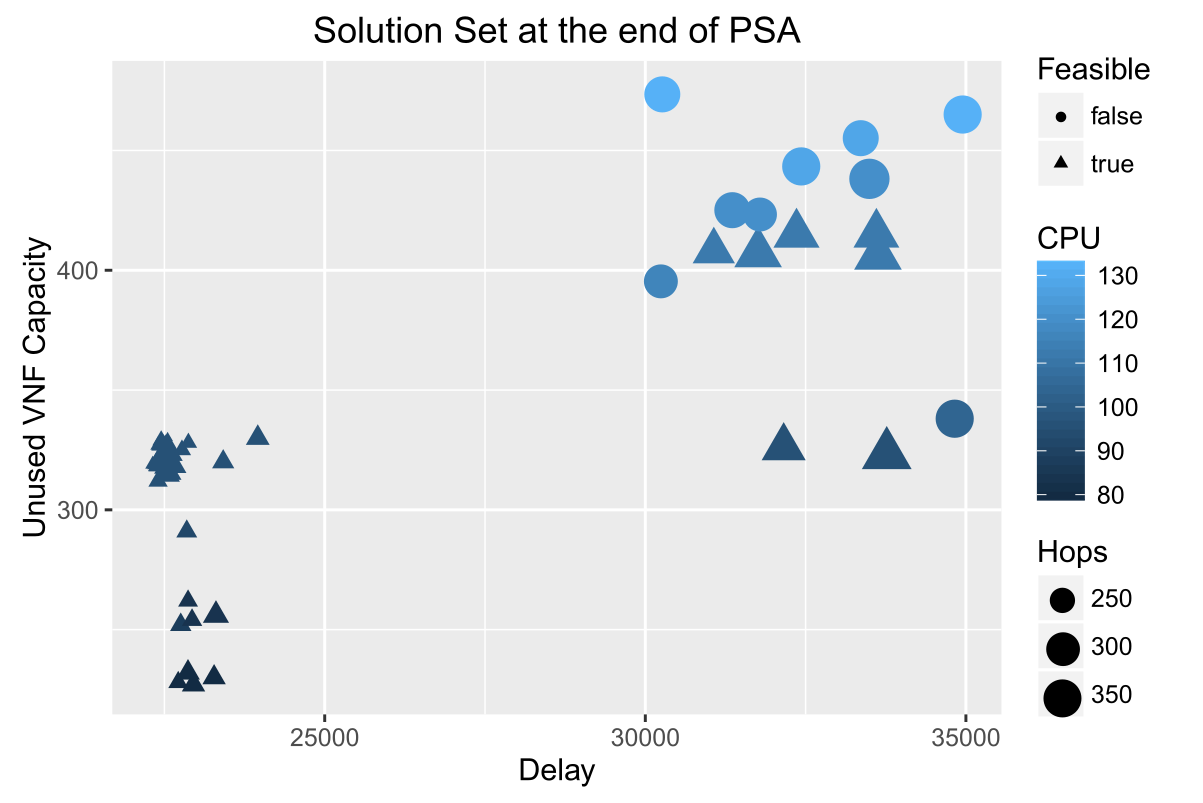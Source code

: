 <?xml version="1.0"?>
<!DOCTYPE ipe SYSTEM "ipe.dtd">
<ipe version="70000" creator="pdftoipe 2014/03/03">
<ipestyle>
<layout paper="432 288" frame="432 288" origin="0 0"/>
<symbol name="bullet"><path matrix="0.04 0 0 0.04 0 0" fill="black">
18 0 0 18 0 0 e</path></symbol>
</ipestyle>
<!-- Page: 1 1 -->
<page>
<path fill="1 1 1" fillrule="wind">
0 0 m
432 0 l
432 288 l
0 288 l
0 0 l
h
</path>
<path stroke="1 1 1" pen="1.07" join="1" cap="1">
0 288 m
432 288 l
432 0 l
0 0 l
0 288 l
h
</path>
<path fill="0.921555 0.921555 0.921555" fillrule="wind">
39.898 266.609 m
359.988 266.609 l
359.988 31.351 l
39.898 31.351 l
39.898 266.609 l
h
</path>
<path stroke="1 1 1" pen="0.53" join="1">
39.898 61.879 m
359.988 61.879 l
</path>
<path stroke="1 1 1" pen="0.53" join="1">
39.898 148.121 m
359.988 148.121 l
</path>
<path stroke="1 1 1" pen="0.53" join="1">
39.898 234.359 m
359.988 234.359 l
</path>
<path stroke="1 1 1" pen="0.53" join="1">
58.648 31.352 m
58.648 266.609 l
</path>
<path stroke="1 1 1" pen="0.53" join="1">
174.07 31.352 m
174.07 266.609 l
</path>
<path stroke="1 1 1" pen="0.53" join="1">
289.48 31.352 m
289.48 266.609 l
</path>
<path stroke="1 1 1" pen="1.07" join="1">
39.898 105 m
359.988 105 l
</path>
<path stroke="1 1 1" pen="1.07" join="1">
39.898 191.238 m
359.988 191.238 l
</path>
<path stroke="1 1 1" pen="1.07" join="1">
116.359 31.352 m
116.359 266.609 l
</path>
<path stroke="1 1 1" pen="1.07" join="1">
231.781 31.352 m
231.781 266.609 l
</path>
<path stroke="1 1 1" pen="1.07" join="1">
347.191 31.352 m
347.191 266.609 l
</path>
<path fill="0.149017 0.317642 0.462738" fillrule="wind">
60.84 120.988 m
64.23 115.109 l
57.449 115.109 l
60.84 120.988 l
h
</path>
<path fill="0.0745087 0.168625 0.262741" fillrule="wind">
69.129 46.91 m
73.352 39.602 l
64.91 39.602 l
69.129 46.91 l
h
</path>
<path fill="0.149017 0.317642 0.462738" fillrule="wind">
61.121 122.18 m
64.801 115.809 l
57.43 115.809 l
61.121 122.18 l
h
</path>
<path fill="0.149017 0.317642 0.462738" fillrule="wind">
59.41 124.512 m
62.109 119.82 l
56.699 119.82 l
59.41 124.512 l
h
</path>
<path fill="0.149017 0.317642 0.462738" fillrule="wind">
62.66 125.059 m
66.59 118.25 l
58.73 118.25 l
62.66 125.059 l
h
</path>
<path fill="0.149017 0.317642 0.462738" fillrule="wind">
57.52 128.488 m
60.68 123 l
54.352 123 l
57.52 128.488 l
h
</path>
<path fill="0.149017 0.317642 0.462738" fillrule="wind">
59.801 133.078 m
61.719 129.762 l
57.891 129.762 l
59.801 133.078 l
h
</path>
<path fill="0.149017 0.317642 0.462738" fillrule="wind">
58.738 124.02 m
61.77 118.77 l
55.711 118.77 l
58.738 124.02 l
h
</path>
<path fill="0.149017 0.317642 0.462738" fillrule="wind">
56.359 119.379 m
59.859 113.328 l
52.871 113.328 l
56.359 119.379 l
h
</path>
<path fill="0.109802 0.239212 0.360779" fillrule="wind">
64.531 68.051 m
68.391 61.379 l
60.68 61.379 l
64.531 68.051 l
h
</path>
<path fill="0.149017 0.317642 0.462738" fillrule="wind">
55.461 123.641 m
58.172 118.961 l
52.762 118.961 l
55.461 123.641 l
h
</path>
<path fill="0.149017 0.317642 0.462738" fillrule="wind">
57.289 120.398 m
60.172 115.41 l
54.398 115.41 l
57.289 120.398 l
h
</path>
<path fill="0.149017 0.317642 0.462738" fillrule="wind">
58.32 132.219 m
60.238 128.898 l
56.41 128.898 l
58.32 132.219 l
h
</path>
<path fill="0.149017 0.317642 0.462738" fillrule="wind">
56.449 131.609 m
59.34 126.621 l
53.57 126.621 l
56.449 131.609 l
h
</path>
<path fill="0.149017 0.317642 0.462738" fillrule="wind">
57.051 128.16 m
59.941 123.172 l
54.172 123.172 l
57.051 128.16 l
h
</path>
<path fill="0.149017 0.317642 0.462738" fillrule="wind">
59.66 124.559 m
63.16 118.5 l
56.172 118.5 l
59.66 124.559 l
h
</path>
<path fill="0.0941162 0.203918 0.309799" fillrule="wind">
68.602 69.578 m
72.281 63.199 l
64.91 63.199 l
68.602 69.578 l
h
</path>
<path fill="0.0941162 0.203918 0.309799" fillrule="wind">
77.211 72.488 m
81.922 64.328 l
72.5 64.328 l
77.211 72.488 l
h
</path>
<path fill="0.149017 0.317642 0.462738" fillrule="wind">
59.66 127.141 m
63.16 121.09 l
56.172 121.09 l
59.66 127.141 l
h
</path>
<path fill="0.0745087 0.168625 0.262741" fillrule="wind">
76.539 49.5 m
80.762 42.191 l
72.32 42.191 l
76.539 49.5 l
h
</path>
<path fill="0.149017 0.317642 0.462738" fillrule="wind">
59.781 121.59 m
62.941 116.102 l
56.609 116.102 l
59.781 121.59 l
h
</path>
<path fill="0.0941162 0.203918 0.309799" fillrule="wind">
67.172 76.371 m
70.762 70.148 l
63.57 70.148 l
67.172 76.371 l
h
</path>
<path fill="0.149017 0.317642 0.462738" fillrule="wind">
92.262 135.82 m
96.539 128.391 l
87.969 128.391 l
92.262 135.82 l
h
</path>
<path fill="0.149017 0.317642 0.462738" fillrule="wind">
55.781 123.852 m
58.672 118.852 l
52.898 118.852 l
55.781 123.852 l
h
</path>
<path fill="0.149017 0.317642 0.462738" fillrule="wind">
61.391 129.281 m
65.25 122.609 l
57.539 122.609 l
61.391 129.281 l
h
</path>
<path fill="0.149017 0.317642 0.462738" fillrule="wind">
56.922 127.961 m
59.621 123.27 l
54.211 123.27 l
56.922 127.961 l
h
</path>
<path fill="0.0745087 0.168625 0.262741" fillrule="wind">
67.141 51.301 m
71.43 43.879 l
62.852 43.879 l
67.141 51.301 l
h
</path>
<path fill="0.149017 0.317642 0.462738" fillrule="wind">
59.18 132.199 m
62.57 126.32 l
55.781 126.32 l
59.18 132.199 l
h
</path>
<path fill="0.149017 0.317642 0.462738" fillrule="wind">
54.449 124.512 m
57.148 119.82 l
51.738 119.82 l
54.449 124.512 l
h
</path>
<path fill="0.149017 0.317642 0.462738" fillrule="wind">
60.66 131.211 m
63.941 125.52 l
57.371 125.52 l
60.66 131.211 l
h
</path>
<path fill="0.149017 0.317642 0.462738" fillrule="wind">
67.281 132.801 m
70.449 127.32 l
64.121 127.32 l
67.281 132.801 l
h
</path>
<path fill="0.149017 0.317642 0.462738" fillrule="wind">
64.969 130.352 m
68.262 124.66 l
61.691 124.66 l
64.969 130.352 l
h
</path>
<path fill="0.149017 0.317642 0.462738" fillrule="wind">
57.82 122.988 m
60.699 117.988 l
54.93 117.988 l
57.82 122.988 l
h
</path>
<path fill="0.149017 0.317642 0.462738" fillrule="wind">
57.68 125.422 m
61.172 119.359 l
54.18 119.359 l
57.68 125.422 l
h
</path>
<path fill="0.149017 0.317642 0.462738" fillrule="wind">
60.469 125.828 m
64.32 119.16 l
56.621 119.16 l
60.469 125.828 l
h
</path>
<path fill="0.0745087 0.168625 0.262741" fillrule="wind">
63.629 47.051 m
67.23 40.828 l
60.039 40.828 l
63.629 47.051 l
h
</path>
<path fill="0.12941 0.278427 0.411758" fillrule="wind">
66.699 101.59 m
70.469 95.059 l
62.93 95.059 l
66.699 101.59 l
h
</path>
<path fill="0.149017 0.317642 0.462738" fillrule="wind">
55.512 124.879 m
58.539 119.629 l
52.469 119.629 l
55.512 124.879 l
h
</path>
<path fill="0.149017 0.317642 0.462738" fillrule="wind">
57.309 132.199 m
60.699 126.32 l
53.91 126.32 l
57.309 132.199 l
h
</path>
<path fill="0.149017 0.317642 0.462738" fillrule="wind">
58.141 121.852 m
61.531 115.969 l
54.75 115.969 l
58.141 121.852 l
h
</path>
<path fill="0.149017 0.317642 0.462738" fillrule="wind">
59.922 123.238 m
63.77 116.57 l
56.07 116.57 l
59.922 123.238 l
h
</path>
<path fill="0.149017 0.317642 0.462738" fillrule="wind">
59.16 129.199 m
62.191 123.941 l
56.121 123.941 l
59.16 129.199 l
h
</path>
<path fill="0.149017 0.317642 0.462738" fillrule="wind">
59.621 125.75 m
62.648 120.488 l
56.578 120.488 l
59.621 125.75 l
h
</path>
<path fill="0.149017 0.317642 0.462738" fillrule="wind">
57.488 133.66 m
60.66 128.18 l
54.328 128.18 l
57.488 133.66 l
h
</path>
<path fill="0.149017 0.317642 0.462738" fillrule="wind">
79.82 126.871 m
83.82 119.93 l
75.809 119.93 l
79.82 126.871 l
h
</path>
<path fill="0.149017 0.317642 0.462738" fillrule="wind">
58.809 125.172 m
62.09 119.488 l
55.52 119.488 l
58.809 125.172 l
h
</path>
<path fill="0.149017 0.317642 0.462738" fillrule="wind">
58.301 125.57 m
61.18 120.578 l
55.422 120.578 l
58.301 125.57 l
h
</path>
<path fill="0.149017 0.317642 0.462738" fillrule="wind">
58.422 129.488 m
61.699 123.801 l
55.129 123.801 l
58.422 129.488 l
h
</path>
<path fill="0.270584 0.560776 0.792145" fillrule="wind">
256.617 212.875 m
256.617 214.031 256.902 215.109 257.477 216.109 c
258.059 217.109 258.852 217.898 259.852 218.484 c
260.852 219.066 261.934 219.359 263.102 219.359 c
264.258 219.359 265.336 219.066 266.336 218.484 c
267.344 217.898 268.137 217.109 268.711 216.109 c
269.293 215.109 269.586 214.031 269.586 212.875 c
269.586 211.719 269.293 210.633 268.711 209.625 c
268.137 208.625 267.344 207.836 266.336 207.25 c
265.336 206.668 264.258 206.375 263.102 206.375 c
261.934 206.375 260.852 206.668 259.852 207.25 c
258.852 207.836 258.059 208.625 257.477 209.625 c
256.902 210.633 256.617 211.719 256.617 212.875 c
h
</path>
<path fill="0.33725 0.694107 0.968613" fillrule="wind">
231.406 254.566 m
231.406 255.723 231.691 256.801 232.266 257.801 c
232.848 258.801 233.641 259.59 234.641 260.176 c
235.641 260.758 236.723 261.051 237.891 261.051 c
239.047 261.051 240.125 260.758 241.125 260.176 c
242.133 259.59 242.926 258.801 243.5 257.801 c
244.082 256.801 244.375 255.723 244.375 254.566 c
244.375 253.41 244.082 252.324 243.5 251.316 c
242.926 250.316 242.133 249.527 241.125 248.941 c
240.125 248.359 239.047 248.066 237.891 248.066 c
236.723 248.066 235.641 248.359 234.641 248.941 c
233.641 249.527 232.848 250.316 232.266 251.316 c
231.691 252.324 231.406 253.41 231.406 254.566 c
h
</path>
<path fill="0.149017 0.317642 0.462738" fillrule="wind">
281.59 136.59 m
289.531 122.84 l
273.648 122.84 l
281.59 136.59 l
h
</path>
<path fill="0.188232 0.396072 0.568619" fillrule="wind">
336.293 137.797 m
336.293 139.023 336.598 140.172 337.215 141.234 c
337.828 142.297 338.668 143.133 339.73 143.75 c
340.793 144.363 341.938 144.672 343.168 144.672 c
344.387 144.672 345.527 144.363 346.59 143.75 c
347.66 143.133 348.5 142.297 349.105 141.234 c
349.719 140.172 350.027 139.023 350.027 137.797 c
350.027 136.578 349.719 135.43 349.105 134.359 c
348.5 133.297 347.66 132.461 346.59 131.844 c
345.527 131.23 344.387 130.922 343.168 130.922 c
341.938 130.922 340.793 131.23 339.73 131.844 c
338.668 132.461 337.828 133.297 337.215 134.359 c
336.598 135.43 336.293 136.578 336.293 137.797 c
h
</path>
<path fill="0.270584 0.560776 0.792145" fillrule="wind">
305.207 224.16 m
305.207 225.449 305.527 226.66 306.176 227.785 c
306.82 228.898 307.707 229.785 308.832 230.441 c
309.945 231.086 311.152 231.41 312.457 231.41 c
313.746 231.41 314.949 231.086 316.066 230.441 c
317.191 229.785 318.074 228.898 318.723 227.785 c
319.379 226.66 319.707 225.449 319.707 224.16 c
319.707 222.867 319.379 221.66 318.723 220.535 c
318.074 219.41 317.191 218.527 316.066 217.879 c
314.949 217.223 313.746 216.895 312.457 216.895 c
311.152 216.895 309.945 217.223 308.832 217.879 c
307.707 218.527 306.82 219.41 306.176 220.535 c
305.527 221.66 305.207 222.867 305.207 224.16 c
h
</path>
<path fill="0.149017 0.317642 0.462738" fillrule="wind">
318.691 135.191 m
327.648 119.648 l
309.719 119.648 l
318.691 135.191 l
h
</path>
<path fill="0.231369 0.478424 0.678421" fillrule="wind">
272.379 207.18 m
280.961 192.32 l
263.801 192.32 l
272.379 207.18 l
h
</path>
<path fill="0.313721 0.65097 0.90979" fillrule="wind">
281.043 228.625 m
281.043 229.852 281.348 231 281.965 232.062 c
282.578 233.125 283.418 233.961 284.48 234.578 c
285.543 235.191 286.688 235.5 287.918 235.5 c
289.137 235.5 290.277 235.191 291.34 234.578 c
292.41 233.961 293.25 233.125 293.855 232.062 c
294.469 231 294.777 229.852 294.777 228.625 c
294.777 227.406 294.469 226.258 293.855 225.188 c
293.25 224.125 292.41 223.289 291.34 222.672 c
290.277 222.059 289.137 221.75 287.918 221.75 c
286.688 221.75 285.543 222.059 284.48 222.672 c
283.418 223.289 282.578 224.125 281.965 225.188 c
281.348 226.258 281.043 227.406 281.043 228.625 c
h
</path>
<path fill="0.231369 0.478424 0.678421" fillrule="wind">
315.52 206.32 m
324.102 191.461 l
306.941 191.461 l
315.52 206.32 l
h
</path>
<path fill="0.270584 0.560776 0.792145" fillrule="wind">
266.945 211.312 m
266.945 212.406 267.219 213.426 267.773 214.375 c
268.312 215.312 269.059 216.055 270.008 216.609 c
270.945 217.148 271.961 217.422 273.055 217.422 c
274.148 217.422 275.164 217.148 276.102 216.609 c
277.047 216.055 277.793 215.312 278.336 214.375 c
278.887 213.426 279.164 212.406 279.164 211.312 c
279.164 210.227 278.887 209.211 278.336 208.266 c
277.793 207.316 277.047 206.57 276.102 206.016 c
275.164 205.477 274.148 205.203 273.055 205.203 c
271.961 205.203 270.945 205.477 270.008 206.016 c
269.059 206.57 268.312 207.316 267.773 208.266 c
267.219 209.211 266.945 210.227 266.945 211.312 c
h
</path>
<path fill="0.33725 0.694107 0.968613" fillrule="wind">
339.156 247.305 m
339.156 248.531 339.461 249.68 340.078 250.742 c
340.691 251.805 341.531 252.641 342.594 253.258 c
343.656 253.871 344.801 254.18 346.031 254.18 c
347.25 254.18 348.391 253.871 349.453 253.258 c
350.523 252.641 351.363 251.805 351.969 250.742 c
352.582 249.68 352.891 248.531 352.891 247.305 c
352.891 246.086 352.582 244.938 351.969 243.867 c
351.363 242.805 350.523 241.969 349.453 241.352 c
348.391 240.738 347.25 240.43 346.031 240.43 c
344.801 240.43 343.656 240.738 342.594 241.352 c
341.531 241.969 340.691 242.805 340.078 243.867 c
339.461 244.938 339.156 246.086 339.156 247.305 c
h
</path>
<path fill="0.250977 0.521561 0.733322" fillrule="wind">
231.273 187.242 m
231.273 188.336 231.547 189.355 232.102 190.305 c
232.641 191.242 233.387 191.984 234.336 192.539 c
235.273 193.078 236.289 193.352 237.383 193.352 c
238.477 193.352 239.492 193.078 240.43 192.539 c
241.375 191.984 242.121 191.242 242.664 190.305 c
243.215 189.355 243.492 188.336 243.492 187.242 c
243.492 186.156 243.215 185.141 242.664 184.195 c
242.121 183.246 241.375 182.5 240.43 181.945 c
239.492 181.406 238.477 181.133 237.383 181.133 c
236.289 181.133 235.273 181.406 234.336 181.945 c
233.387 182.5 232.641 183.246 232.102 184.195 c
231.547 185.141 231.273 186.156 231.273 187.242 c
h
</path>
<path fill="0.231369 0.478424 0.678421" fillrule="wind">
286.211 213.781 m
294.52 199.371 l
277.891 199.371 l
286.211 213.781 l
h
</path>
<path fill="0.231369 0.478424 0.678421" fillrule="wind">
314.969 213.719 m
323.238 199.398 l
306.699 199.398 l
314.969 213.719 l
h
</path>
<path fill="0.313721 0.65097 0.90979" fillrule="wind">
302.848 238.797 m
302.848 239.953 303.133 241.031 303.707 242.031 c
304.289 243.031 305.082 243.82 306.082 244.406 c
307.082 244.988 308.164 245.281 309.332 245.281 c
310.488 245.281 311.566 244.988 312.566 244.406 c
313.574 243.82 314.367 243.031 314.941 242.031 c
315.523 241.031 315.816 239.953 315.816 238.797 c
315.816 237.641 315.523 236.555 314.941 235.547 c
314.367 234.547 313.574 233.758 312.566 233.172 c
311.566 232.59 310.488 232.297 309.332 232.297 c
308.164 232.297 307.082 232.59 306.082 233.172 c
305.082 233.758 304.289 234.547 303.707 235.547 c
303.133 236.555 302.848 237.641 302.848 238.797 c
h
</path>
<path fill="0.231369 0.478424 0.678421" fillrule="wind">
256.43 206.93 m
264.051 193.738 l
248.809 193.738 l
256.43 206.93 l
h
</path>
<path fill="0.301956 0.301956 0.301956" fillrule="wind">
20.324 103.465 m
21.121 103.574 l
21.215 103.125 21.363 102.801 21.574 102.605 c
21.793 102.406 22.062 102.309 22.387 102.309 c
22.75 102.309 23.059 102.434 23.309 102.684 c
23.566 102.941 23.699 103.266 23.699 103.652 c
23.699 104.016 23.578 104.312 23.34 104.543 c
23.109 104.781 22.812 104.902 22.449 104.902 c
22.293 104.902 22.105 104.871 21.887 104.809 c
21.98 105.512 l
22.031 105.5 22.074 105.496 22.105 105.496 c
22.438 105.496 22.738 105.582 23.012 105.762 c
23.281 105.938 23.418 106.207 23.418 106.574 c
23.418 106.863 23.316 107.105 23.121 107.293 c
22.922 107.48 22.668 107.574 22.355 107.574 c
22.051 107.574 21.797 107.473 21.59 107.277 c
21.391 107.09 21.262 106.801 21.199 106.418 c
20.402 106.559 l
20.504 107.09 20.723 107.5 21.059 107.793 c
21.402 108.082 21.828 108.23 22.34 108.23 c
22.691 108.23 23.016 108.152 23.309 107.996 c
23.609 107.848 23.84 107.645 23.996 107.387 c
24.152 107.125 24.23 106.848 24.23 106.559 c
24.23 106.277 24.152 106.02 23.996 105.793 c
23.848 105.562 23.629 105.379 23.34 105.246 c
23.723 105.16 24.02 104.98 24.23 104.699 c
24.438 104.426 24.543 104.082 24.543 103.668 c
24.543 103.105 24.332 102.625 23.918 102.23 c
23.512 101.844 22.996 101.652 22.371 101.652 c
21.809 101.652 21.34 101.816 20.965 102.152 c
20.59 102.484 20.375 102.922 20.324 103.465 c
h
</path>
<path fill="0.301956 0.301956 0.301956" fillrule="wind">
25.328 104.934 m
25.328 105.691 25.406 106.309 25.562 106.777 c
25.719 107.246 25.945 107.605 26.25 107.855 c
26.562 108.105 26.953 108.23 27.422 108.23 c
27.773 108.23 28.082 108.156 28.344 108.012 c
28.602 107.875 28.816 107.676 28.984 107.418 c
29.148 107.156 29.281 106.84 29.375 106.465 c
29.477 106.09 29.531 105.578 29.531 104.934 c
29.531 104.184 29.453 103.574 29.297 103.105 c
29.141 102.645 28.906 102.285 28.594 102.027 c
28.289 101.777 27.898 101.652 27.422 101.652 c
26.805 101.652 26.32 101.875 25.969 102.324 c
25.539 102.855 25.328 103.723 25.328 104.934 c
h
26.141 104.934 m
26.141 103.879 26.258 103.176 26.5 102.824 c
26.75 102.48 27.055 102.309 27.422 102.309 c
27.785 102.309 28.094 102.48 28.344 102.824 c
28.594 103.176 28.719 103.879 28.719 104.934 c
28.719 105.996 28.594 106.699 28.344 107.043 c
28.094 107.395 27.785 107.574 27.422 107.574 c
27.055 107.574 26.766 107.422 26.547 107.121 c
26.273 106.723 26.141 105.996 26.141 104.934 c
h
</path>
<path fill="0.301956 0.301956 0.301956" fillrule="wind">
30.332 104.934 m
30.332 105.691 30.41 106.309 30.566 106.777 c
30.723 107.246 30.949 107.605 31.254 107.855 c
31.566 108.105 31.957 108.23 32.426 108.23 c
32.777 108.23 33.086 108.156 33.348 108.012 c
33.605 107.875 33.82 107.676 33.988 107.418 c
34.152 107.156 34.285 106.84 34.379 106.465 c
34.48 106.09 34.535 105.578 34.535 104.934 c
34.535 104.184 34.457 103.574 34.301 103.105 c
34.145 102.645 33.91 102.285 33.598 102.027 c
33.293 101.777 32.902 101.652 32.426 101.652 c
31.809 101.652 31.324 101.875 30.973 102.324 c
30.543 102.855 30.332 103.723 30.332 104.934 c
h
31.145 104.934 m
31.145 103.879 31.262 103.176 31.504 102.824 c
31.754 102.48 32.059 102.309 32.426 102.309 c
32.789 102.309 33.098 102.48 33.348 102.824 c
33.598 103.176 33.723 103.879 33.723 104.934 c
33.723 105.996 33.598 106.699 33.348 107.043 c
33.098 107.395 32.789 107.574 32.426 107.574 c
32.059 107.574 31.77 107.422 31.551 107.121 c
31.277 106.723 31.145 105.996 31.145 104.934 c
h
</path>
<path fill="0.301956 0.301956 0.301956" fillrule="wind">
22.855 188.012 m
22.855 189.559 l
20.059 189.559 l
20.059 190.277 l
22.996 194.449 l
23.652 194.449 l
23.652 190.277 l
24.527 190.277 l
24.527 189.559 l
23.652 189.559 l
23.652 188.012 l
22.855 188.012 l
h
22.855 190.277 m
22.855 193.184 l
20.84 190.277 l
22.855 190.277 l
h
</path>
<path fill="0.301956 0.301956 0.301956" fillrule="wind">
25.328 191.184 m
25.328 191.941 25.406 192.559 25.562 193.027 c
25.719 193.496 25.945 193.855 26.25 194.105 c
26.562 194.355 26.953 194.48 27.422 194.48 c
27.773 194.48 28.082 194.406 28.344 194.262 c
28.602 194.125 28.816 193.926 28.984 193.668 c
29.148 193.406 29.281 193.09 29.375 192.715 c
29.477 192.34 29.531 191.828 29.531 191.184 c
29.531 190.434 29.453 189.824 29.297 189.355 c
29.141 188.895 28.906 188.535 28.594 188.277 c
28.289 188.027 27.898 187.902 27.422 187.902 c
26.805 187.902 26.32 188.125 25.969 188.574 c
25.539 189.105 25.328 189.973 25.328 191.184 c
h
26.141 191.184 m
26.141 190.129 26.258 189.426 26.5 189.074 c
26.75 188.73 27.055 188.559 27.422 188.559 c
27.785 188.559 28.094 188.73 28.344 189.074 c
28.594 189.426 28.719 190.129 28.719 191.184 c
28.719 192.246 28.594 192.949 28.344 193.293 c
28.094 193.645 27.785 193.824 27.422 193.824 c
27.055 193.824 26.766 193.672 26.547 193.371 c
26.273 192.973 26.141 192.246 26.141 191.184 c
h
</path>
<path fill="0.301956 0.301956 0.301956" fillrule="wind">
30.332 191.184 m
30.332 191.941 30.41 192.559 30.566 193.027 c
30.723 193.496 30.949 193.855 31.254 194.105 c
31.566 194.355 31.957 194.48 32.426 194.48 c
32.777 194.48 33.086 194.406 33.348 194.262 c
33.605 194.125 33.82 193.926 33.988 193.668 c
34.152 193.406 34.285 193.09 34.379 192.715 c
34.48 192.34 34.535 191.828 34.535 191.184 c
34.535 190.434 34.457 189.824 34.301 189.355 c
34.145 188.895 33.91 188.535 33.598 188.277 c
33.293 188.027 32.902 187.902 32.426 187.902 c
31.809 187.902 31.324 188.125 30.973 188.574 c
30.543 189.105 30.332 189.973 30.332 191.184 c
h
31.145 191.184 m
31.145 190.129 31.262 189.426 31.504 189.074 c
31.754 188.73 32.059 188.559 32.426 188.559 c
32.789 188.559 33.098 188.73 33.348 189.074 c
33.598 189.426 33.723 190.129 33.723 191.184 c
33.723 192.246 33.598 192.949 33.348 193.293 c
33.098 193.645 32.789 193.824 32.426 193.824 c
32.059 193.824 31.77 193.672 31.551 193.371 c
31.277 192.973 31.145 192.246 31.145 191.184 c
h
</path>
<path stroke="0.199997 0.199997 0.199997" pen="1.07" join="1">
37.16 105 m
39.898 105 l
</path>
<path stroke="0.199997 0.199997 0.199997" pen="1.07" join="1">
37.16 191.238 m
39.898 191.238 l
</path>
<path stroke="0.199997 0.199997 0.199997" pen="1.07" join="1">
116.359 28.609 m
116.359 31.352 l
</path>
<path stroke="0.199997 0.199997 0.199997" pen="1.07" join="1">
231.781 28.609 m
231.781 31.352 l
</path>
<path stroke="0.199997 0.199997 0.199997" pen="1.07" join="1">
347.191 28.609 m
347.191 31.352 l
</path>
<path fill="0.301956 0.301956 0.301956" fillrule="wind">
108.383 20.715 m
108.383 19.949 l
104.117 19.949 l
104.117 20.137 104.148 20.316 104.211 20.496 c
104.324 20.785 104.5 21.074 104.742 21.355 c
104.98 21.637 105.324 21.957 105.773 22.324 c
106.469 22.906 106.938 23.363 107.18 23.699 c
107.43 24.031 107.555 24.348 107.555 24.652 c
107.555 24.965 107.438 25.223 107.211 25.434 c
106.992 25.652 106.703 25.762 106.352 25.762 c
105.965 25.762 105.656 25.645 105.43 25.418 c
105.199 25.188 105.086 24.871 105.086 24.465 c
104.273 24.559 l
104.324 25.16 104.531 25.621 104.898 25.934 c
105.262 26.254 105.75 26.418 106.367 26.418 c
106.98 26.418 107.465 26.246 107.82 25.902 c
108.184 25.559 108.367 25.137 108.367 24.637 c
108.367 24.375 108.312 24.121 108.211 23.871 c
108.105 23.621 107.93 23.355 107.68 23.074 c
107.438 22.801 107.039 22.426 106.477 21.949 c
105.996 21.551 105.688 21.281 105.555 21.137 c
105.418 20.988 105.309 20.848 105.227 20.715 c
108.383 20.715 l
h
</path>
<path fill="0.301956 0.301956 0.301956" fillrule="wind">
109.23 21.637 m
110.059 21.715 l
110.121 21.309 110.262 21 110.48 20.793 c
110.707 20.594 110.98 20.496 111.293 20.496 c
111.676 20.496 112 20.637 112.262 20.918 c
112.531 21.207 112.668 21.59 112.668 22.059 c
112.668 22.516 112.535 22.875 112.277 23.137 c
112.027 23.395 111.699 23.527 111.293 23.527 c
111.031 23.527 110.797 23.465 110.59 23.34 c
110.391 23.223 110.23 23.078 110.105 22.902 c
109.371 22.996 l
109.996 26.309 l
113.199 26.309 l
113.199 25.543 l
110.621 25.543 l
110.277 23.824 l
110.66 24.082 111.066 24.215 111.496 24.215 c
112.059 24.215 112.531 24.02 112.918 23.637 c
113.301 23.25 113.496 22.75 113.496 22.137 c
113.496 21.551 113.328 21.047 112.996 20.621 c
112.578 20.098 112.012 19.84 111.293 19.84 c
110.707 19.84 110.23 20 109.855 20.324 c
109.488 20.656 109.281 21.094 109.23 21.637 c
h
</path>
<path fill="0.301956 0.301956 0.301956" fillrule="wind">
114.234 23.121 m
114.234 23.879 114.312 24.496 114.469 24.965 c
114.625 25.434 114.852 25.793 115.156 26.043 c
115.469 26.293 115.859 26.418 116.328 26.418 c
116.68 26.418 116.988 26.344 117.25 26.199 c
117.508 26.062 117.723 25.863 117.891 25.605 c
118.055 25.344 118.188 25.027 118.281 24.652 c
118.383 24.277 118.438 23.766 118.438 23.121 c
118.438 22.371 118.359 21.762 118.203 21.293 c
118.047 20.832 117.812 20.473 117.5 20.215 c
117.195 19.965 116.805 19.84 116.328 19.84 c
115.711 19.84 115.227 20.062 114.875 20.512 c
114.445 21.043 114.234 21.91 114.234 23.121 c
h
115.047 23.121 m
115.047 22.066 115.164 21.363 115.406 21.012 c
115.656 20.668 115.961 20.496 116.328 20.496 c
116.691 20.496 117 20.668 117.25 21.012 c
117.5 21.363 117.625 22.066 117.625 23.121 c
117.625 24.184 117.5 24.887 117.25 25.23 c
117 25.582 116.691 25.762 116.328 25.762 c
115.961 25.762 115.672 25.609 115.453 25.309 c
115.18 24.91 115.047 24.184 115.047 23.121 c
h
</path>
<path fill="0.301956 0.301956 0.301956" fillrule="wind">
119.238 23.121 m
119.238 23.879 119.316 24.496 119.473 24.965 c
119.629 25.434 119.855 25.793 120.16 26.043 c
120.473 26.293 120.863 26.418 121.332 26.418 c
121.684 26.418 121.992 26.344 122.254 26.199 c
122.512 26.062 122.727 25.863 122.895 25.605 c
123.059 25.344 123.191 25.027 123.285 24.652 c
123.387 24.277 123.441 23.766 123.441 23.121 c
123.441 22.371 123.363 21.762 123.207 21.293 c
123.051 20.832 122.816 20.473 122.504 20.215 c
122.199 19.965 121.809 19.84 121.332 19.84 c
120.715 19.84 120.23 20.062 119.879 20.512 c
119.449 21.043 119.238 21.91 119.238 23.121 c
h
120.051 23.121 m
120.051 22.066 120.168 21.363 120.41 21.012 c
120.66 20.668 120.965 20.496 121.332 20.496 c
121.695 20.496 122.004 20.668 122.254 21.012 c
122.504 21.363 122.629 22.066 122.629 23.121 c
122.629 24.184 122.504 24.887 122.254 25.23 c
122.004 25.582 121.695 25.762 121.332 25.762 c
120.965 25.762 120.676 25.609 120.457 25.309 c
120.184 24.91 120.051 24.184 120.051 23.121 c
h
</path>
<path fill="0.301956 0.301956 0.301956" fillrule="wind">
124.242 23.121 m
124.242 23.879 124.32 24.496 124.477 24.965 c
124.633 25.434 124.859 25.793 125.164 26.043 c
125.477 26.293 125.867 26.418 126.336 26.418 c
126.688 26.418 126.996 26.344 127.258 26.199 c
127.516 26.062 127.73 25.863 127.898 25.605 c
128.062 25.344 128.195 25.027 128.289 24.652 c
128.391 24.277 128.445 23.766 128.445 23.121 c
128.445 22.371 128.367 21.762 128.211 21.293 c
128.055 20.832 127.82 20.473 127.508 20.215 c
127.203 19.965 126.812 19.84 126.336 19.84 c
125.719 19.84 125.234 20.062 124.883 20.512 c
124.453 21.043 124.242 21.91 124.242 23.121 c
h
125.055 23.121 m
125.055 22.066 125.172 21.363 125.414 21.012 c
125.664 20.668 125.969 20.496 126.336 20.496 c
126.699 20.496 127.008 20.668 127.258 21.012 c
127.508 21.363 127.633 22.066 127.633 23.121 c
127.633 24.184 127.508 24.887 127.258 25.23 c
127.008 25.582 126.699 25.762 126.336 25.762 c
125.969 25.762 125.68 25.609 125.461 25.309 c
125.188 24.91 125.055 24.184 125.055 23.121 c
h
</path>
<path fill="0.301956 0.301956 0.301956" fillrule="wind">
219.645 21.652 m
220.441 21.762 l
220.535 21.312 220.684 20.988 220.895 20.793 c
221.113 20.594 221.383 20.496 221.707 20.496 c
222.07 20.496 222.379 20.621 222.629 20.871 c
222.887 21.129 223.02 21.453 223.02 21.84 c
223.02 22.203 222.898 22.5 222.66 22.73 c
222.43 22.969 222.133 23.09 221.77 23.09 c
221.613 23.09 221.426 23.059 221.207 22.996 c
221.301 23.699 l
221.352 23.688 221.395 23.684 221.426 23.684 c
221.758 23.684 222.059 23.77 222.332 23.949 c
222.602 24.125 222.738 24.395 222.738 24.762 c
222.738 25.051 222.637 25.293 222.441 25.48 c
222.242 25.668 221.988 25.762 221.676 25.762 c
221.371 25.762 221.117 25.66 220.91 25.465 c
220.711 25.277 220.582 24.988 220.52 24.605 c
219.723 24.746 l
219.824 25.277 220.043 25.688 220.379 25.98 c
220.723 26.27 221.148 26.418 221.66 26.418 c
222.012 26.418 222.336 26.34 222.629 26.184 c
222.93 26.035 223.16 25.832 223.316 25.574 c
223.473 25.312 223.551 25.035 223.551 24.746 c
223.551 24.465 223.473 24.207 223.316 23.98 c
223.168 23.75 222.949 23.566 222.66 23.434 c
223.043 23.348 223.34 23.168 223.551 22.887 c
223.758 22.613 223.863 22.27 223.863 21.855 c
223.863 21.293 223.652 20.812 223.238 20.418 c
222.832 20.031 222.316 19.84 221.691 19.84 c
221.129 19.84 220.66 20.004 220.285 20.34 c
219.91 20.672 219.695 21.109 219.645 21.652 c
h
</path>
<path fill="0.301956 0.301956 0.301956" fillrule="wind">
224.648 23.121 m
224.648 23.879 224.727 24.496 224.883 24.965 c
225.039 25.434 225.266 25.793 225.57 26.043 c
225.883 26.293 226.273 26.418 226.742 26.418 c
227.094 26.418 227.402 26.344 227.664 26.199 c
227.922 26.062 228.137 25.863 228.305 25.605 c
228.469 25.344 228.602 25.027 228.695 24.652 c
228.797 24.277 228.852 23.766 228.852 23.121 c
228.852 22.371 228.773 21.762 228.617 21.293 c
228.461 20.832 228.227 20.473 227.914 20.215 c
227.609 19.965 227.219 19.84 226.742 19.84 c
226.125 19.84 225.641 20.062 225.289 20.512 c
224.859 21.043 224.648 21.91 224.648 23.121 c
h
225.461 23.121 m
225.461 22.066 225.578 21.363 225.82 21.012 c
226.07 20.668 226.375 20.496 226.742 20.496 c
227.105 20.496 227.414 20.668 227.664 21.012 c
227.914 21.363 228.039 22.066 228.039 23.121 c
228.039 24.184 227.914 24.887 227.664 25.23 c
227.414 25.582 227.105 25.762 226.742 25.762 c
226.375 25.762 226.086 25.609 225.867 25.309 c
225.594 24.91 225.461 24.184 225.461 23.121 c
h
</path>
<path fill="0.301956 0.301956 0.301956" fillrule="wind">
229.652 23.121 m
229.652 23.879 229.73 24.496 229.887 24.965 c
230.043 25.434 230.27 25.793 230.574 26.043 c
230.887 26.293 231.277 26.418 231.746 26.418 c
232.098 26.418 232.406 26.344 232.668 26.199 c
232.926 26.062 233.141 25.863 233.309 25.605 c
233.473 25.344 233.605 25.027 233.699 24.652 c
233.801 24.277 233.855 23.766 233.855 23.121 c
233.855 22.371 233.777 21.762 233.621 21.293 c
233.465 20.832 233.23 20.473 232.918 20.215 c
232.613 19.965 232.223 19.84 231.746 19.84 c
231.129 19.84 230.645 20.062 230.293 20.512 c
229.863 21.043 229.652 21.91 229.652 23.121 c
h
230.465 23.121 m
230.465 22.066 230.582 21.363 230.824 21.012 c
231.074 20.668 231.379 20.496 231.746 20.496 c
232.109 20.496 232.418 20.668 232.668 21.012 c
232.918 21.363 233.043 22.066 233.043 23.121 c
233.043 24.184 232.918 24.887 232.668 25.23 c
232.418 25.582 232.109 25.762 231.746 25.762 c
231.379 25.762 231.09 25.609 230.871 25.309 c
230.598 24.91 230.465 24.184 230.465 23.121 c
h
</path>
<path fill="0.301956 0.301956 0.301956" fillrule="wind">
234.656 23.121 m
234.656 23.879 234.734 24.496 234.891 24.965 c
235.047 25.434 235.273 25.793 235.578 26.043 c
235.891 26.293 236.281 26.418 236.75 26.418 c
237.102 26.418 237.41 26.344 237.672 26.199 c
237.93 26.062 238.145 25.863 238.312 25.605 c
238.477 25.344 238.609 25.027 238.703 24.652 c
238.805 24.277 238.859 23.766 238.859 23.121 c
238.859 22.371 238.781 21.762 238.625 21.293 c
238.469 20.832 238.234 20.473 237.922 20.215 c
237.617 19.965 237.227 19.84 236.75 19.84 c
236.133 19.84 235.648 20.062 235.297 20.512 c
234.867 21.043 234.656 21.91 234.656 23.121 c
h
235.469 23.121 m
235.469 22.066 235.586 21.363 235.828 21.012 c
236.078 20.668 236.383 20.496 236.75 20.496 c
237.113 20.496 237.422 20.668 237.672 21.012 c
237.922 21.363 238.047 22.066 238.047 23.121 c
238.047 24.184 237.922 24.887 237.672 25.23 c
237.422 25.582 237.113 25.762 236.75 25.762 c
236.383 25.762 236.094 25.609 235.875 25.309 c
235.602 24.91 235.469 24.184 235.469 23.121 c
h
</path>
<path fill="0.301956 0.301956 0.301956" fillrule="wind">
239.66 23.121 m
239.66 23.879 239.738 24.496 239.895 24.965 c
240.051 25.434 240.277 25.793 240.582 26.043 c
240.895 26.293 241.285 26.418 241.754 26.418 c
242.105 26.418 242.414 26.344 242.676 26.199 c
242.934 26.062 243.148 25.863 243.316 25.605 c
243.48 25.344 243.613 25.027 243.707 24.652 c
243.809 24.277 243.863 23.766 243.863 23.121 c
243.863 22.371 243.785 21.762 243.629 21.293 c
243.473 20.832 243.238 20.473 242.926 20.215 c
242.621 19.965 242.23 19.84 241.754 19.84 c
241.137 19.84 240.652 20.062 240.301 20.512 c
239.871 21.043 239.66 21.91 239.66 23.121 c
h
240.473 23.121 m
240.473 22.066 240.59 21.363 240.832 21.012 c
241.082 20.668 241.387 20.496 241.754 20.496 c
242.117 20.496 242.426 20.668 242.676 21.012 c
242.926 21.363 243.051 22.066 243.051 23.121 c
243.051 24.184 242.926 24.887 242.676 25.23 c
242.426 25.582 242.117 25.762 241.754 25.762 c
241.387 25.762 241.098 25.609 240.879 25.309 c
240.605 24.91 240.473 24.184 240.473 23.121 c
h
</path>
<path fill="0.301956 0.301956 0.301956" fillrule="wind">
335.055 21.652 m
335.852 21.762 l
335.945 21.312 336.094 20.988 336.305 20.793 c
336.523 20.594 336.793 20.496 337.117 20.496 c
337.48 20.496 337.789 20.621 338.039 20.871 c
338.297 21.129 338.43 21.453 338.43 21.84 c
338.43 22.203 338.309 22.5 338.07 22.73 c
337.84 22.969 337.543 23.09 337.18 23.09 c
337.023 23.09 336.836 23.059 336.617 22.996 c
336.711 23.699 l
336.762 23.688 336.805 23.684 336.836 23.684 c
337.168 23.684 337.469 23.77 337.742 23.949 c
338.012 24.125 338.148 24.395 338.148 24.762 c
338.148 25.051 338.047 25.293 337.852 25.48 c
337.652 25.668 337.398 25.762 337.086 25.762 c
336.781 25.762 336.527 25.66 336.32 25.465 c
336.121 25.277 335.992 24.988 335.93 24.605 c
335.133 24.746 l
335.234 25.277 335.453 25.688 335.789 25.98 c
336.133 26.27 336.559 26.418 337.07 26.418 c
337.422 26.418 337.746 26.34 338.039 26.184 c
338.34 26.035 338.57 25.832 338.727 25.574 c
338.883 25.312 338.961 25.035 338.961 24.746 c
338.961 24.465 338.883 24.207 338.727 23.98 c
338.578 23.75 338.359 23.566 338.07 23.434 c
338.453 23.348 338.75 23.168 338.961 22.887 c
339.168 22.613 339.273 22.27 339.273 21.855 c
339.273 21.293 339.062 20.812 338.648 20.418 c
338.242 20.031 337.727 19.84 337.102 19.84 c
336.539 19.84 336.07 20.004 335.695 20.34 c
335.32 20.672 335.105 21.109 335.055 21.652 c
h
</path>
<path fill="0.301956 0.301956 0.301956" fillrule="wind">
340.059 21.637 m
340.887 21.715 l
340.949 21.309 341.09 21 341.309 20.793 c
341.535 20.594 341.809 20.496 342.121 20.496 c
342.504 20.496 342.828 20.637 343.09 20.918 c
343.359 21.207 343.496 21.59 343.496 22.059 c
343.496 22.516 343.363 22.875 343.105 23.137 c
342.855 23.395 342.527 23.527 342.121 23.527 c
341.859 23.527 341.625 23.465 341.418 23.34 c
341.219 23.223 341.059 23.078 340.934 22.902 c
340.199 22.996 l
340.824 26.309 l
344.027 26.309 l
344.027 25.543 l
341.449 25.543 l
341.105 23.824 l
341.488 24.082 341.895 24.215 342.324 24.215 c
342.887 24.215 343.359 24.02 343.746 23.637 c
344.129 23.25 344.324 22.75 344.324 22.137 c
344.324 21.551 344.156 21.047 343.824 20.621 c
343.406 20.098 342.84 19.84 342.121 19.84 c
341.535 19.84 341.059 20 340.684 20.324 c
340.316 20.656 340.109 21.094 340.059 21.637 c
h
</path>
<path fill="0.301956 0.301956 0.301956" fillrule="wind">
345.062 23.121 m
345.062 23.879 345.141 24.496 345.297 24.965 c
345.453 25.434 345.68 25.793 345.984 26.043 c
346.297 26.293 346.688 26.418 347.156 26.418 c
347.508 26.418 347.816 26.344 348.078 26.199 c
348.336 26.062 348.551 25.863 348.719 25.605 c
348.883 25.344 349.016 25.027 349.109 24.652 c
349.211 24.277 349.266 23.766 349.266 23.121 c
349.266 22.371 349.188 21.762 349.031 21.293 c
348.875 20.832 348.641 20.473 348.328 20.215 c
348.023 19.965 347.633 19.84 347.156 19.84 c
346.539 19.84 346.055 20.062 345.703 20.512 c
345.273 21.043 345.062 21.91 345.062 23.121 c
h
345.875 23.121 m
345.875 22.066 345.992 21.363 346.234 21.012 c
346.484 20.668 346.789 20.496 347.156 20.496 c
347.52 20.496 347.828 20.668 348.078 21.012 c
348.328 21.363 348.453 22.066 348.453 23.121 c
348.453 24.184 348.328 24.887 348.078 25.23 c
347.828 25.582 347.52 25.762 347.156 25.762 c
346.789 25.762 346.5 25.609 346.281 25.309 c
346.008 24.91 345.875 24.184 345.875 23.121 c
h
</path>
<path fill="0.301956 0.301956 0.301956" fillrule="wind">
350.066 23.121 m
350.066 23.879 350.145 24.496 350.301 24.965 c
350.457 25.434 350.684 25.793 350.988 26.043 c
351.301 26.293 351.691 26.418 352.16 26.418 c
352.512 26.418 352.82 26.344 353.082 26.199 c
353.34 26.062 353.555 25.863 353.723 25.605 c
353.887 25.344 354.02 25.027 354.113 24.652 c
354.215 24.277 354.27 23.766 354.27 23.121 c
354.27 22.371 354.191 21.762 354.035 21.293 c
353.879 20.832 353.645 20.473 353.332 20.215 c
353.027 19.965 352.637 19.84 352.16 19.84 c
351.543 19.84 351.059 20.062 350.707 20.512 c
350.277 21.043 350.066 21.91 350.066 23.121 c
h
350.879 23.121 m
350.879 22.066 350.996 21.363 351.238 21.012 c
351.488 20.668 351.793 20.496 352.16 20.496 c
352.523 20.496 352.832 20.668 353.082 21.012 c
353.332 21.363 353.457 22.066 353.457 23.121 c
353.457 24.184 353.332 24.887 353.082 25.23 c
352.832 25.582 352.523 25.762 352.16 25.762 c
351.793 25.762 351.504 25.609 351.285 25.309 c
351.012 24.91 350.879 24.184 350.879 23.121 c
h
</path>
<path fill="0.301956 0.301956 0.301956" fillrule="wind">
355.07 23.121 m
355.07 23.879 355.148 24.496 355.305 24.965 c
355.461 25.434 355.688 25.793 355.992 26.043 c
356.305 26.293 356.695 26.418 357.164 26.418 c
357.516 26.418 357.824 26.344 358.086 26.199 c
358.344 26.062 358.559 25.863 358.727 25.605 c
358.891 25.344 359.023 25.027 359.117 24.652 c
359.219 24.277 359.273 23.766 359.273 23.121 c
359.273 22.371 359.195 21.762 359.039 21.293 c
358.883 20.832 358.648 20.473 358.336 20.215 c
358.031 19.965 357.641 19.84 357.164 19.84 c
356.547 19.84 356.062 20.062 355.711 20.512 c
355.281 21.043 355.07 21.91 355.07 23.121 c
h
355.883 23.121 m
355.883 22.066 356 21.363 356.242 21.012 c
356.492 20.668 356.797 20.496 357.164 20.496 c
357.527 20.496 357.836 20.668 358.086 21.012 c
358.336 21.363 358.461 22.066 358.461 23.121 c
358.461 24.184 358.336 24.887 358.086 25.23 c
357.836 25.582 357.527 25.762 357.164 25.762 c
356.797 25.762 356.508 25.609 356.289 25.309 c
356.016 24.91 355.883 24.184 355.883 23.121 c
h
</path>
<path fill="0 0 0" fillrule="wind">
186.895 7.672 m
186.895 15.547 l
189.613 15.547 l
190.227 15.547 190.695 15.508 191.02 15.438 c
191.465 15.332 191.852 15.145 192.176 14.875 c
192.582 14.52 192.887 14.066 193.098 13.516 c
193.305 12.973 193.41 12.352 193.41 11.656 c
193.41 11.051 193.336 10.52 193.191 10.062 c
193.055 9.602 192.879 9.223 192.66 8.922 c
192.441 8.617 192.199 8.379 191.941 8.203 c
191.68 8.023 191.367 7.891 191.004 7.797 c
190.637 7.711 190.215 7.672 189.738 7.672 c
186.895 7.672 l
h
187.941 8.594 m
189.629 8.594 l
190.137 8.594 190.539 8.641 190.832 8.734 c
191.133 8.836 191.371 8.977 191.551 9.156 c
191.801 9.406 191.992 9.738 192.129 10.156 c
192.262 10.57 192.332 11.078 192.332 11.672 c
192.332 12.492 192.195 13.125 191.926 13.562 c
191.652 14.008 191.324 14.305 190.941 14.453 c
190.66 14.555 190.211 14.609 189.598 14.609 c
187.941 14.609 l
187.941 8.594 l
h
</path>
<path fill="0 0 0" fillrule="wind">
198.617 9.516 m
199.617 9.391 l
199.461 8.805 199.168 8.352 198.742 8.031 c
198.312 7.707 197.773 7.547 197.117 7.547 c
196.281 7.547 195.621 7.801 195.133 8.312 c
194.641 8.82 194.398 9.539 194.398 10.469 c
194.398 11.438 194.641 12.18 195.133 12.703 c
195.633 13.234 196.273 13.5 197.055 13.5 c
197.824 13.5 198.449 13.238 198.93 12.719 c
199.406 12.207 199.648 11.477 199.648 10.531 c
199.648 10.477 199.648 10.395 199.648 10.281 c
195.398 10.281 l
195.43 9.656 195.602 9.176 195.914 8.844 c
196.234 8.508 196.637 8.344 197.117 8.344 c
197.469 8.344 197.773 8.43 198.023 8.609 c
198.273 8.797 198.469 9.098 198.617 9.516 c
h
195.445 11.078 m
198.633 11.078 l
198.59 11.555 198.469 11.914 198.273 12.156 c
197.961 12.52 197.559 12.703 197.07 12.703 c
196.621 12.703 196.246 12.551 195.945 12.25 c
195.641 11.957 195.477 11.566 195.445 11.078 c
h
</path>
<path fill="0 0 0" fillrule="wind">
200.812 15.547 m
201.781 15.547 l
201.781 7.672 l
200.812 7.672 l
200.812 15.547 l
h
</path>
<path fill="0 0 0" fillrule="wind">
207.004 8.375 m
206.637 8.07 206.289 7.859 205.957 7.734 c
205.633 7.609 205.277 7.547 204.895 7.547 c
204.27 7.547 203.785 7.695 203.441 8 c
203.105 8.312 202.941 8.703 202.941 9.172 c
202.941 9.453 203.004 9.707 203.129 9.938 c
203.262 10.164 203.43 10.348 203.629 10.484 c
203.836 10.629 204.07 10.738 204.332 10.812 c
204.52 10.863 204.805 10.91 205.191 10.953 c
205.973 11.047 206.543 11.16 206.91 11.297 c
206.918 11.422 206.926 11.504 206.926 11.547 c
206.926 11.941 206.832 12.219 206.645 12.375 c
206.402 12.594 206.039 12.703 205.551 12.703 c
205.09 12.703 204.754 12.625 204.535 12.469 c
204.324 12.312 204.168 12.031 204.066 11.625 c
203.113 11.75 l
203.195 12.156 203.336 12.484 203.535 12.734 c
203.73 12.984 204.02 13.172 204.395 13.297 c
204.77 13.43 205.199 13.5 205.691 13.5 c
206.18 13.5 206.574 13.441 206.879 13.328 c
207.18 13.211 207.398 13.066 207.535 12.891 c
207.68 12.723 207.785 12.508 207.848 12.25 c
207.879 12.082 207.895 11.781 207.895 11.344 c
207.895 10.062 l
207.895 9.164 207.914 8.598 207.957 8.359 c
207.996 8.117 208.082 7.891 208.207 7.672 c
207.191 7.672 l
207.086 7.867 207.023 8.102 207.004 8.375 c
h
206.91 10.531 m
206.566 10.383 206.039 10.266 205.332 10.172 c
204.934 10.109 204.652 10.039 204.488 9.969 c
204.332 9.906 204.207 9.801 204.113 9.656 c
204.02 9.52 203.973 9.367 203.973 9.203 c
203.973 8.941 204.07 8.723 204.27 8.547 c
204.465 8.379 204.754 8.297 205.129 8.297 c
205.504 8.297 205.832 8.379 206.113 8.547 c
206.402 8.711 206.621 8.938 206.77 9.219 c
206.863 9.438 206.91 9.758 206.91 10.188 c
206.91 10.531 l
h
</path>
<path fill="0 0 0" fillrule="wind">
209.023 5.469 m
208.914 6.375 l
209.121 6.324 209.305 6.297 209.461 6.297 c
209.68 6.297 209.852 6.336 209.977 6.406 c
210.109 6.48 210.215 6.578 210.289 6.703 c
210.352 6.797 210.449 7.039 210.586 7.422 c
210.605 7.477 210.637 7.555 210.68 7.656 c
208.508 13.375 l
209.555 13.375 l
210.742 10.078 l
210.898 9.648 211.031 9.207 211.148 8.75 c
211.262 9.195 211.398 9.629 211.555 10.047 c
212.773 13.375 l
213.742 13.375 l
211.57 7.578 l
211.34 6.953 211.156 6.523 211.023 6.281 c
210.855 5.961 210.656 5.727 210.43 5.578 c
210.211 5.434 209.949 5.359 209.648 5.359 c
209.461 5.359 209.25 5.398 209.023 5.469 c
h
</path>
<path fill="0 0 0" fillrule="wind">
7.695 100.645 m
7.695 101.691 l
12.242 101.691 l
13.035 101.691 13.664 101.598 14.133 101.41 c
14.602 101.23 14.984 100.91 15.273 100.441 c
15.566 99.98 15.711 99.371 15.711 98.613 c
15.711 97.871 15.586 97.27 15.336 96.801 c
15.078 96.332 14.707 95.992 14.227 95.785 c
13.738 95.586 13.078 95.488 12.242 95.488 c
7.695 95.488 l
7.695 96.535 l
12.242 96.535 l
12.93 96.535 13.438 96.598 13.758 96.723 c
14.082 96.848 14.332 97.066 14.508 97.379 c
14.676 97.691 14.758 98.07 14.758 98.52 c
14.758 99.277 14.586 99.82 14.242 100.145 c
13.898 100.477 13.234 100.645 12.242 100.645 c
7.695 100.645 l
h
</path>
<path fill="0 0 0" fillrule="wind">
15.57 103.289 m
9.867 103.289 l
9.867 104.164 l
10.68 104.164 l
10.055 104.578 9.742 105.184 9.742 105.977 c
9.742 106.32 9.805 106.637 9.93 106.93 c
10.047 107.219 10.207 107.434 10.414 107.57 c
10.613 107.715 10.848 107.82 11.117 107.883 c
11.305 107.914 11.625 107.93 12.07 107.93 c
15.57 107.93 l
15.57 106.961 l
12.102 106.961 l
11.707 106.961 11.414 106.922 11.227 106.852 c
11.031 106.777 10.875 106.641 10.758 106.445 c
10.633 106.258 10.57 106.031 10.57 105.773 c
10.57 105.367 10.703 105.012 10.961 104.711 c
11.223 104.406 11.723 104.258 12.461 104.258 c
15.57 104.258 l
15.57 103.289 l
h
</path>
<path fill="0 0 0" fillrule="wind">
15.57 113.047 m
14.727 113.047 l
15.375 112.598 15.695 111.992 15.695 111.234 c
15.695 110.898 15.633 110.582 15.508 110.281 c
15.375 109.988 15.211 109.77 15.023 109.625 c
14.828 109.488 14.586 109.395 14.305 109.344 c
14.117 109.301 13.816 109.281 13.398 109.281 c
9.867 109.281 l
9.867 110.25 l
13.023 110.25 l
13.535 110.25 13.879 110.27 14.055 110.312 c
14.305 110.375 14.504 110.5 14.648 110.688 c
14.797 110.883 14.867 111.129 14.867 111.422 c
14.867 111.711 14.797 111.984 14.648 112.234 c
14.492 112.492 14.289 112.676 14.039 112.781 c
13.781 112.883 13.41 112.938 12.93 112.938 c
9.867 112.938 l
9.867 113.906 l
15.57 113.906 l
15.57 113.047 l
h
</path>
<path fill="0 0 0" fillrule="wind">
13.867 115.039 m
13.711 115.992 l
14.098 116.043 14.395 116.188 14.602 116.43 c
14.801 116.68 14.898 117.023 14.898 117.461 c
14.898 117.906 14.812 118.234 14.633 118.445 c
14.457 118.664 14.242 118.773 13.992 118.773 c
13.773 118.773 13.602 118.68 13.477 118.492 c
13.395 118.355 13.285 118.027 13.148 117.508 c
12.973 116.797 12.82 116.305 12.695 116.023 c
12.562 115.75 12.379 115.543 12.148 115.398 c
11.922 115.262 11.664 115.195 11.383 115.195 c
11.125 115.195 10.891 115.25 10.68 115.367 c
10.461 115.48 10.281 115.641 10.133 115.852 c
10.02 115.996 9.926 116.199 9.852 116.461 c
9.781 116.719 9.742 116.996 9.742 117.289 c
9.742 117.734 9.805 118.125 9.93 118.461 c
10.055 118.805 10.234 119.055 10.461 119.211 c
10.68 119.375 10.973 119.492 11.336 119.555 c
11.461 118.617 l
11.172 118.562 10.945 118.434 10.789 118.227 c
10.625 118.027 10.539 117.742 10.539 117.367 c
10.539 116.918 10.613 116.602 10.758 116.414 c
10.906 116.227 11.078 116.133 11.273 116.133 c
11.398 116.133 11.508 116.168 11.602 116.242 c
11.707 116.324 11.797 116.449 11.867 116.617 c
11.898 116.711 11.984 116.996 12.117 117.477 c
12.297 118.152 12.441 118.625 12.555 118.898 c
12.672 119.168 12.844 119.383 13.07 119.539 c
13.289 119.695 13.566 119.773 13.898 119.773 c
14.223 119.773 14.523 119.68 14.805 119.492 c
15.086 119.305 15.305 119.031 15.461 118.68 c
15.617 118.324 15.695 117.922 15.695 117.477 c
15.695 116.734 15.547 116.168 15.242 115.773 c
14.93 115.387 14.473 115.141 13.867 115.039 c
h
</path>
<path fill="0 0 0" fillrule="wind">
13.727 124.82 m
13.852 125.82 l
14.438 125.664 14.891 125.371 15.211 124.945 c
15.535 124.516 15.695 123.977 15.695 123.32 c
15.695 122.484 15.441 121.824 14.93 121.336 c
14.422 120.844 13.703 120.602 12.773 120.602 c
11.805 120.602 11.062 120.844 10.539 121.336 c
10.008 121.836 9.742 122.477 9.742 123.258 c
9.742 124.027 10.004 124.652 10.523 125.133 c
11.035 125.609 11.766 125.852 12.711 125.852 c
12.766 125.852 12.848 125.852 12.961 125.852 c
12.961 121.602 l
13.586 121.633 14.066 121.805 14.398 122.117 c
14.734 122.438 14.898 122.84 14.898 123.32 c
14.898 123.672 14.812 123.977 14.633 124.227 c
14.445 124.477 14.145 124.672 13.727 124.82 c
h
12.164 121.648 m
12.164 124.836 l
11.688 124.793 11.328 124.672 11.086 124.477 c
10.723 124.164 10.539 123.762 10.539 123.273 c
10.539 122.824 10.691 122.449 10.992 122.148 c
11.285 121.844 11.676 121.68 12.164 121.648 c
h
</path>
<path fill="0 0 0" fillrule="wind">
15.57 130.73 m
14.852 130.73 l
15.414 130.375 15.695 129.844 15.695 129.137 c
15.695 128.688 15.57 128.27 15.32 127.887 c
15.07 127.5 14.723 127.203 14.273 126.996 c
13.828 126.785 13.312 126.684 12.727 126.684 c
12.156 126.684 11.641 126.777 11.18 126.965 c
10.711 127.16 10.359 127.449 10.117 127.824 c
9.867 128.199 9.742 128.621 9.742 129.09 c
9.742 129.434 9.816 129.738 9.961 130.012 c
10.109 130.281 10.297 130.5 10.523 130.668 c
7.695 130.668 l
7.695 131.637 l
15.57 131.637 l
15.57 130.73 l
h
12.727 127.684 m
13.457 127.684 14.004 127.832 14.367 128.137 c
14.723 128.449 14.898 128.812 14.898 129.23 c
14.898 129.656 14.727 130.016 14.383 130.309 c
14.039 130.598 13.516 130.746 12.805 130.746 c
12.023 130.746 11.453 130.594 11.086 130.293 c
10.723 130 10.539 129.629 10.539 129.184 c
10.539 128.754 10.719 128.395 11.07 128.105 c
11.414 127.824 11.969 127.684 12.727 127.684 c
h
</path>
<path fill="0 0 0" fillrule="wind">
15.57 138.578 m
7.695 135.531 l
7.695 136.656 l
13.414 138.703 l
13.875 138.867 14.305 139.008 14.711 139.125 c
14.273 139.238 13.844 139.379 13.414 139.547 c
7.695 141.672 l
7.695 142.734 l
15.57 139.656 l
15.57 138.578 l
h
</path>
<path fill="0 0 0" fillrule="wind">
15.57 143.664 m
7.695 143.664 l
7.695 144.727 l
13.883 148.867 l
7.695 148.867 l
7.695 149.867 l
15.57 149.867 l
15.57 148.789 l
9.383 144.664 l
15.57 144.664 l
15.57 143.664 l
h
</path>
<path fill="0 0 0" fillrule="wind">
15.57 151.668 m
7.695 151.668 l
7.695 156.98 l
8.633 156.98 l
8.633 152.699 l
11.07 152.699 l
11.07 156.402 l
11.992 156.402 l
11.992 152.699 l
15.57 152.699 l
15.57 151.668 l
h
</path>
<path fill="0 0 0" fillrule="wind">
12.805 167.012 m
13.07 168.059 l
13.926 167.84 14.582 167.441 15.039 166.871 c
15.488 166.309 15.711 165.613 15.711 164.793 c
15.711 163.938 15.539 163.246 15.195 162.715 c
14.844 162.184 14.336 161.777 13.68 161.496 c
13.023 161.223 12.32 161.09 11.57 161.09 c
10.758 161.09 10.047 161.246 9.43 161.559 c
8.816 161.871 8.352 162.312 8.039 162.887 c
7.719 163.469 7.555 164.109 7.555 164.809 c
7.555 165.598 7.758 166.262 8.164 166.793 c
8.562 167.332 9.125 167.707 9.852 167.918 c
10.102 166.887 l
9.531 166.707 9.113 166.441 8.852 166.09 c
8.594 165.746 8.461 165.312 8.461 164.793 c
8.461 164.176 8.609 163.668 8.898 163.262 c
9.18 162.855 9.566 162.566 10.055 162.402 c
10.547 162.246 11.051 162.168 11.57 162.168 c
12.238 162.168 12.82 162.262 13.32 162.449 c
13.82 162.645 14.195 162.949 14.445 163.355 c
14.695 163.77 14.82 164.219 14.82 164.699 c
14.82 165.281 14.656 165.777 14.32 166.184 c
13.977 166.59 13.473 166.863 12.805 167.012 c
h
</path>
<path fill="0 0 0" fillrule="wind">
14.867 172.938 m
15.172 172.57 15.383 172.223 15.508 171.891 c
15.633 171.566 15.695 171.211 15.695 170.828 c
15.695 170.203 15.547 169.719 15.242 169.375 c
14.93 169.039 14.539 168.875 14.07 168.875 c
13.789 168.875 13.535 168.938 13.305 169.062 c
13.078 169.195 12.895 169.363 12.758 169.562 c
12.613 169.77 12.504 170.004 12.43 170.266 c
12.379 170.453 12.332 170.738 12.289 171.125 c
12.195 171.906 12.082 172.477 11.945 172.844 c
11.82 172.852 11.738 172.859 11.695 172.859 c
11.301 172.859 11.023 172.766 10.867 172.578 c
10.648 172.336 10.539 171.973 10.539 171.484 c
10.539 171.023 10.617 170.688 10.773 170.469 c
10.93 170.258 11.211 170.102 11.617 170 c
11.492 169.047 l
11.086 169.129 10.758 169.27 10.508 169.469 c
10.258 169.664 10.07 169.953 9.945 170.328 c
9.812 170.703 9.742 171.133 9.742 171.625 c
9.742 172.113 9.801 172.508 9.914 172.812 c
10.031 173.113 10.176 173.332 10.352 173.469 c
10.52 173.613 10.734 173.719 10.992 173.781 c
11.16 173.812 11.461 173.828 11.898 173.828 c
13.18 173.828 l
14.078 173.828 14.645 173.848 14.883 173.891 c
15.125 173.93 15.352 174.016 15.57 174.141 c
15.57 173.125 l
15.375 173.02 15.141 172.957 14.867 172.938 c
h
12.711 172.844 m
12.859 172.5 12.977 171.973 13.07 171.266 c
13.133 170.867 13.203 170.586 13.273 170.422 c
13.336 170.266 13.441 170.141 13.586 170.047 c
13.723 169.953 13.875 169.906 14.039 169.906 c
14.301 169.906 14.52 170.004 14.695 170.203 c
14.863 170.398 14.945 170.688 14.945 171.062 c
14.945 171.438 14.863 171.766 14.695 172.047 c
14.531 172.336 14.305 172.555 14.023 172.703 c
13.805 172.797 13.484 172.844 13.055 172.844 c
12.711 172.844 l
h
</path>
<path fill="0 0 0" fillrule="wind">
17.758 175.32 m
9.867 175.32 l
9.867 176.211 l
10.602 176.211 l
10.32 176.418 10.109 176.652 9.961 176.914 c
9.816 177.172 9.742 177.492 9.742 177.867 c
9.742 178.344 9.867 178.773 10.117 179.148 c
10.367 179.523 10.723 179.805 11.18 179.992 c
11.629 180.18 12.129 180.273 12.68 180.273 c
13.266 180.273 13.789 180.168 14.258 179.961 c
14.719 179.75 15.07 179.445 15.32 179.039 c
15.57 178.641 15.695 178.227 15.695 177.789 c
15.695 177.465 15.625 177.172 15.492 176.914 c
15.359 176.664 15.188 176.453 14.977 176.289 c
17.758 176.289 l
17.758 175.32 l
h
12.758 176.195 m
13.488 176.195 14.031 176.344 14.383 176.648 c
14.727 176.949 14.898 177.309 14.898 177.727 c
14.898 178.152 14.723 178.516 14.367 178.82 c
14.004 179.133 13.438 179.289 12.664 179.289 c
11.945 179.289 11.406 179.137 11.039 178.836 c
10.676 178.543 10.492 178.188 10.492 177.773 c
10.492 177.355 10.688 176.984 11.07 176.664 c
11.457 176.352 12.02 176.195 12.758 176.195 c
h
</path>
<path fill="0 0 0" fillrule="wind">
14.867 185.168 m
15.172 184.801 15.383 184.453 15.508 184.121 c
15.633 183.797 15.695 183.441 15.695 183.059 c
15.695 182.434 15.547 181.949 15.242 181.605 c
14.93 181.27 14.539 181.105 14.07 181.105 c
13.789 181.105 13.535 181.168 13.305 181.293 c
13.078 181.426 12.895 181.594 12.758 181.793 c
12.613 182 12.504 182.234 12.43 182.496 c
12.379 182.684 12.332 182.969 12.289 183.355 c
12.195 184.137 12.082 184.707 11.945 185.074 c
11.82 185.082 11.738 185.09 11.695 185.09 c
11.301 185.09 11.023 184.996 10.867 184.809 c
10.648 184.566 10.539 184.203 10.539 183.715 c
10.539 183.254 10.617 182.918 10.773 182.699 c
10.93 182.488 11.211 182.332 11.617 182.23 c
11.492 181.277 l
11.086 181.359 10.758 181.5 10.508 181.699 c
10.258 181.895 10.07 182.184 9.945 182.559 c
9.812 182.934 9.742 183.363 9.742 183.855 c
9.742 184.344 9.801 184.738 9.914 185.043 c
10.031 185.344 10.176 185.562 10.352 185.699 c
10.52 185.844 10.734 185.949 10.992 186.012 c
11.16 186.043 11.461 186.059 11.898 186.059 c
13.18 186.059 l
14.078 186.059 14.645 186.078 14.883 186.121 c
15.125 186.16 15.352 186.246 15.57 186.371 c
15.57 185.355 l
15.375 185.25 15.141 185.188 14.867 185.168 c
h
12.711 185.074 m
12.859 184.73 12.977 184.203 13.07 183.496 c
13.133 183.098 13.203 182.816 13.273 182.652 c
13.336 182.496 13.441 182.371 13.586 182.277 c
13.723 182.184 13.875 182.137 14.039 182.137 c
14.301 182.137 14.52 182.234 14.695 182.434 c
14.863 182.629 14.945 182.918 14.945 183.293 c
14.945 183.668 14.863 183.996 14.695 184.277 c
14.531 184.566 14.305 184.785 14.023 184.934 c
13.805 185.027 13.484 185.074 13.055 185.074 c
12.711 185.074 l
h
</path>
<path fill="0 0 0" fillrule="wind">
13.477 191.285 m
13.602 192.223 l
14.258 192.129 14.773 191.863 15.148 191.426 c
15.516 190.996 15.695 190.477 15.695 189.863 c
15.695 189.082 15.441 188.449 14.93 187.973 c
14.422 187.504 13.691 187.27 12.742 187.27 c
12.129 187.27 11.594 187.367 11.133 187.566 c
10.664 187.773 10.316 188.086 10.086 188.504 c
9.859 188.918 9.742 189.371 9.742 189.863 c
9.742 190.477 9.898 190.98 10.211 191.379 c
10.523 191.773 10.969 192.027 11.539 192.145 c
11.68 191.191 l
11.305 191.105 11.023 190.949 10.836 190.723 c
10.641 190.492 10.539 190.215 10.539 189.895 c
10.539 189.414 10.719 189.02 11.07 188.707 c
11.414 188.402 11.961 188.254 12.711 188.254 c
13.484 188.254 14.039 188.398 14.383 188.691 c
14.727 188.98 14.898 189.367 14.898 189.848 c
14.898 190.223 14.785 190.535 14.555 190.785 c
14.328 191.043 13.969 191.211 13.477 191.285 c
h
</path>
<path fill="0 0 0" fillrule="wind">
8.805 193.066 m
7.695 193.066 l
7.695 194.035 l
8.805 194.035 l
8.805 193.066 l
h
15.57 193.066 m
9.867 193.066 l
9.867 194.035 l
15.57 194.035 l
15.57 193.066 l
h
</path>
<path fill="0 0 0" fillrule="wind">
14.711 197.617 m
15.555 197.742 l
15.617 197.469 15.648 197.23 15.648 197.023 c
15.648 196.668 15.59 196.391 15.477 196.195 c
15.363 196.008 15.219 195.871 15.039 195.789 c
14.863 195.715 14.484 195.68 13.898 195.68 c
10.617 195.68 l
10.617 194.961 l
9.867 194.961 l
9.867 195.68 l
8.461 195.68 l
7.867 196.633 l
9.867 196.633 l
9.867 197.617 l
10.617 197.617 l
10.617 196.633 l
13.961 196.633 l
14.234 196.633 14.41 196.648 14.492 196.68 c
14.566 196.719 14.629 196.777 14.68 196.852 c
14.723 196.934 14.742 197.043 14.742 197.18 c
14.742 197.293 14.734 197.438 14.711 197.617 c
h
</path>
<path fill="0 0 0" fillrule="wind">
17.773 198.52 m
16.867 198.41 l
16.918 198.617 16.945 198.801 16.945 198.957 c
16.945 199.176 16.906 199.348 16.836 199.473 c
16.762 199.605 16.664 199.711 16.539 199.785 c
16.445 199.848 16.203 199.945 15.82 200.082 c
15.766 200.102 15.688 200.133 15.586 200.176 c
9.867 198.004 l
9.867 199.051 l
13.164 200.238 l
13.594 200.395 14.035 200.527 14.492 200.645 c
14.047 200.758 13.613 200.895 13.195 201.051 c
9.867 202.27 l
9.867 203.238 l
15.664 201.066 l
16.289 200.836 16.719 200.652 16.961 200.52 c
17.281 200.352 17.516 200.152 17.664 199.926 c
17.809 199.707 17.883 199.445 17.883 199.145 c
17.883 198.957 17.844 198.746 17.773 198.52 c
h
</path>
<path fill="1 1 1" fillrule="wind">
368.488 272.129 m
418.011 272.129 l
418.011 216.852 l
368.488 216.852 l
368.488 272.129 l
h
</path>
<path fill="0 0 0" fillrule="wind">
373.656 259.98 m
373.656 267.855 l
378.969 267.855 l
378.969 266.918 l
374.688 266.918 l
374.688 264.48 l
378.391 264.48 l
378.391 263.559 l
374.688 263.559 l
374.688 259.98 l
373.656 259.98 l
h
</path>
<path fill="0 0 0" fillrule="wind">
383.766 261.824 m
384.766 261.699 l
384.609 261.113 384.316 260.66 383.891 260.34 c
383.461 260.016 382.922 259.855 382.266 259.855 c
381.43 259.855 380.77 260.109 380.281 260.621 c
379.789 261.129 379.547 261.848 379.547 262.777 c
379.547 263.746 379.789 264.488 380.281 265.012 c
380.781 265.543 381.422 265.809 382.203 265.809 c
382.973 265.809 383.598 265.547 384.078 265.027 c
384.555 264.516 384.797 263.785 384.797 262.84 c
384.797 262.785 384.797 262.703 384.797 262.59 c
380.547 262.59 l
380.578 261.965 380.75 261.484 381.062 261.152 c
381.383 260.816 381.785 260.652 382.266 260.652 c
382.617 260.652 382.922 260.738 383.172 260.918 c
383.422 261.105 383.617 261.406 383.766 261.824 c
h
380.594 263.387 m
383.781 263.387 l
383.738 263.863 383.617 264.223 383.422 264.465 c
383.109 264.828 382.707 265.012 382.219 265.012 c
381.77 265.012 381.395 264.859 381.094 264.559 c
380.789 264.266 380.625 263.875 380.594 263.387 c
h
</path>
<path fill="0 0 0" fillrule="wind">
389.711 260.684 m
389.344 260.379 388.996 260.168 388.664 260.043 c
388.34 259.918 387.984 259.855 387.602 259.855 c
386.977 259.855 386.492 260.004 386.148 260.309 c
385.812 260.621 385.648 261.012 385.648 261.48 c
385.648 261.762 385.711 262.016 385.836 262.246 c
385.969 262.473 386.137 262.656 386.336 262.793 c
386.543 262.938 386.777 263.047 387.039 263.121 c
387.227 263.172 387.512 263.219 387.898 263.262 c
388.68 263.355 389.25 263.469 389.617 263.605 c
389.625 263.73 389.633 263.812 389.633 263.855 c
389.633 264.25 389.539 264.527 389.352 264.684 c
389.109 264.902 388.746 265.012 388.258 265.012 c
387.797 265.012 387.461 264.934 387.242 264.777 c
387.031 264.621 386.875 264.34 386.773 263.934 c
385.82 264.059 l
385.902 264.465 386.043 264.793 386.242 265.043 c
386.438 265.293 386.727 265.48 387.102 265.605 c
387.477 265.738 387.906 265.809 388.398 265.809 c
388.887 265.809 389.281 265.75 389.586 265.637 c
389.887 265.52 390.105 265.375 390.242 265.199 c
390.387 265.031 390.492 264.816 390.555 264.559 c
390.586 264.391 390.602 264.09 390.602 263.652 c
390.602 262.371 l
390.602 261.473 390.621 260.906 390.664 260.668 c
390.703 260.426 390.789 260.199 390.914 259.98 c
389.898 259.98 l
389.793 260.176 389.73 260.41 389.711 260.684 c
h
389.617 262.84 m
389.273 262.691 388.746 262.574 388.039 262.48 c
387.641 262.418 387.359 262.348 387.195 262.277 c
387.039 262.215 386.914 262.109 386.82 261.965 c
386.727 261.828 386.68 261.676 386.68 261.512 c
386.68 261.25 386.777 261.031 386.977 260.855 c
387.172 260.688 387.461 260.605 387.836 260.605 c
388.211 260.605 388.539 260.688 388.82 260.855 c
389.109 261.02 389.328 261.246 389.477 261.527 c
389.57 261.746 389.617 262.066 389.617 262.496 c
389.617 262.84 l
h
</path>
<path fill="0 0 0" fillrule="wind">
391.715 261.684 m
392.668 261.84 l
392.719 261.453 392.863 261.156 393.105 260.949 c
393.355 260.75 393.699 260.652 394.137 260.652 c
394.582 260.652 394.91 260.738 395.121 260.918 c
395.34 261.094 395.449 261.309 395.449 261.559 c
395.449 261.777 395.355 261.949 395.168 262.074 c
395.031 262.156 394.703 262.266 394.184 262.402 c
393.473 262.578 392.98 262.73 392.699 262.855 c
392.426 262.988 392.219 263.172 392.074 263.402 c
391.938 263.629 391.871 263.887 391.871 264.168 c
391.871 264.426 391.926 264.66 392.043 264.871 c
392.156 265.09 392.316 265.27 392.527 265.418 c
392.672 265.531 392.875 265.625 393.137 265.699 c
393.395 265.77 393.672 265.809 393.965 265.809 c
394.41 265.809 394.801 265.746 395.137 265.621 c
395.48 265.496 395.73 265.316 395.887 265.09 c
396.051 264.871 396.168 264.578 396.23 264.215 c
395.293 264.09 l
395.238 264.379 395.109 264.605 394.902 264.762 c
394.703 264.926 394.418 265.012 394.043 265.012 c
393.594 265.012 393.277 264.938 393.09 264.793 c
392.902 264.645 392.809 264.473 392.809 264.277 c
392.809 264.152 392.844 264.043 392.918 263.949 c
393 263.844 393.125 263.754 393.293 263.684 c
393.387 263.652 393.672 263.566 394.152 263.434 c
394.828 263.254 395.301 263.109 395.574 262.996 c
395.844 262.879 396.059 262.707 396.215 262.48 c
396.371 262.262 396.449 261.984 396.449 261.652 c
396.449 261.328 396.355 261.027 396.168 260.746 c
395.98 260.465 395.707 260.246 395.355 260.09 c
395 259.934 394.598 259.855 394.152 259.855 c
393.41 259.855 392.844 260.004 392.449 260.309 c
392.062 260.621 391.816 261.078 391.715 261.684 c
h
</path>
<path fill="0 0 0" fillrule="wind">
397.605 266.746 m
397.605 267.855 l
398.574 267.855 l
398.574 266.746 l
397.605 266.746 l
h
397.605 259.98 m
397.605 265.684 l
398.574 265.684 l
398.574 259.98 l
397.605 259.98 l
h
</path>
<path fill="0 0 0" fillrule="wind">
400.926 259.98 m
400.035 259.98 l
400.035 267.855 l
401.004 267.855 l
401.004 265.043 l
401.41 265.551 401.93 265.809 402.566 265.809 c
402.918 265.809 403.254 265.734 403.566 265.59 c
403.879 265.453 404.133 265.254 404.332 264.996 c
404.539 264.746 404.699 264.438 404.816 264.074 c
404.93 263.719 404.988 263.332 404.988 262.918 c
404.988 261.938 404.742 261.184 404.254 260.652 c
403.773 260.121 403.195 259.855 402.52 259.855 c
401.84 259.855 401.309 260.137 400.926 260.699 c
400.926 259.98 l
h
400.926 262.871 m
400.926 262.191 401.02 261.699 401.207 261.387 c
401.508 260.895 401.918 260.652 402.441 260.652 c
402.855 260.652 403.215 260.832 403.52 261.199 c
403.832 261.562 403.988 262.109 403.988 262.84 c
403.988 263.578 403.84 264.125 403.551 264.48 c
403.258 264.832 402.898 265.012 402.473 265.012 c
402.055 265.012 401.691 264.828 401.379 264.465 c
401.074 264.098 400.926 263.566 400.926 262.871 c
h
</path>
<path fill="0 0 0" fillrule="wind">
405.914 267.855 m
406.883 267.855 l
406.883 259.98 l
405.914 259.98 l
405.914 267.855 l
h
</path>
<path fill="0 0 0" fillrule="wind">
412.277 261.824 m
413.277 261.699 l
413.121 261.113 412.828 260.66 412.402 260.34 c
411.973 260.016 411.434 259.855 410.777 259.855 c
409.941 259.855 409.281 260.109 408.793 260.621 c
408.301 261.129 408.059 261.848 408.059 262.777 c
408.059 263.746 408.301 264.488 408.793 265.012 c
409.293 265.543 409.934 265.809 410.715 265.809 c
411.484 265.809 412.109 265.547 412.59 265.027 c
413.066 264.516 413.309 263.785 413.309 262.84 c
413.309 262.785 413.309 262.703 413.309 262.59 c
409.059 262.59 l
409.09 261.965 409.262 261.484 409.574 261.152 c
409.895 260.816 410.297 260.652 410.777 260.652 c
411.129 260.652 411.434 260.738 411.684 260.918 c
411.934 261.105 412.129 261.406 412.277 261.824 c
h
409.105 263.387 m
412.293 263.387 l
412.25 263.863 412.129 264.223 411.934 264.465 c
411.621 264.828 411.219 265.012 410.73 265.012 c
410.281 265.012 409.906 264.859 409.605 264.559 c
409.301 264.266 409.137 263.875 409.105 263.387 c
h
</path>
<path fill="0.949005 0.949005 0.949005" fillrule="wind">
372.75 255.66 m
390.031 255.66 l
390.031 238.379 l
372.75 238.379 l
372.75 255.66 l
h
</path>
<path stroke="1 1 1" pen="1.07" join="1" cap="1">
372.75 255.66 m
390.031 255.66 l
390.031 238.379 l
372.75 238.379 l
372.75 255.66 l
h
</path>
<path fill="0 0 0" fillrule="wind">
379.52 246.438 m
379.52 246.77 379.602 247.086 379.77 247.391 c
379.934 247.68 380.168 247.914 380.473 248.094 c
380.762 248.258 381.082 248.344 381.426 248.344 c
381.758 248.344 382.074 248.258 382.379 248.094 c
382.668 247.914 382.898 247.68 383.066 247.391 c
383.242 247.086 383.332 246.77 383.332 246.438 c
383.332 246.094 383.242 245.773 383.066 245.484 c
382.898 245.18 382.668 244.949 382.379 244.781 c
382.074 244.617 381.758 244.531 381.426 244.531 c
381.082 244.531 380.762 244.617 380.473 244.781 c
380.168 244.949 379.934 245.18 379.77 245.484 c
379.602 245.773 379.52 246.094 379.52 246.438 c
h
</path>
<path fill="0.949005 0.949005 0.949005" fillrule="wind">
372.75 238.379 m
390.031 238.379 l
390.031 221.102 l
372.75 221.102 l
372.75 238.379 l
h
</path>
<path stroke="1 1 1" pen="1.07" join="1" cap="1">
372.75 238.379 m
390.031 238.379 l
390.031 221.102 l
372.75 221.102 l
372.75 238.379 l
h
</path>
<path fill="0 0 0" fillrule="wind">
381.391 232.781 m
384.02 228.219 l
378.75 228.219 l
381.391 232.781 l
h
</path>
<path fill="0 0 0" fillrule="wind">
392.973 243.789 m
392.973 247.836 l
392.27 247.836 l
392.27 248.461 l
392.973 248.461 l
392.973 248.945 l
392.973 249.266 392.996 249.5 393.051 249.648 c
393.133 249.855 393.27 250.023 393.457 250.148 c
393.652 250.273 393.926 250.336 394.27 250.336 c
394.488 250.336 394.73 250.309 395.004 250.258 c
394.879 249.57 l
394.723 249.602 394.57 249.617 394.426 249.617 c
394.184 249.617 394.012 249.562 393.91 249.461 c
393.805 249.355 393.754 249.164 393.754 248.883 c
393.754 248.461 l
394.676 248.461 l
394.676 247.836 l
393.754 247.836 l
393.754 243.789 l
392.973 243.789 l
h
</path>
<path fill="0 0 0" fillrule="wind">
398.062 244.367 m
397.77 244.117 397.488 243.938 397.219 243.836 c
396.945 243.734 396.656 243.68 396.344 243.68 c
395.832 243.68 395.438 243.805 395.156 244.055 c
394.883 244.305 394.75 244.625 394.75 245.023 c
394.75 245.25 394.801 245.461 394.906 245.648 c
395.008 245.836 395.145 245.984 395.312 246.102 c
395.477 246.215 395.664 246.305 395.875 246.367 c
396.031 246.398 396.266 246.434 396.578 246.477 c
397.223 246.547 397.695 246.641 398 246.758 c
398 246.859 398 246.93 398 246.961 c
398 247.281 397.926 247.508 397.781 247.633 c
397.57 247.82 397.27 247.914 396.875 247.914 c
396.5 247.914 396.223 247.844 396.047 247.711 c
395.867 247.586 395.738 247.355 395.656 247.023 c
394.891 247.117 l
394.953 247.449 395.062 247.715 395.219 247.914 c
395.383 248.121 395.617 248.277 395.922 248.383 c
396.234 248.496 396.586 248.555 396.984 248.555 c
397.391 248.555 397.711 248.508 397.953 248.414 c
398.203 248.32 398.383 248.199 398.5 248.055 c
398.625 247.918 398.707 247.742 398.75 247.523 c
398.781 247.387 398.797 247.148 398.797 246.805 c
398.797 245.742 l
398.797 245.012 398.812 244.547 398.844 244.352 c
398.875 244.152 398.941 243.965 399.047 243.789 c
398.219 243.789 l
398.133 243.953 398.082 244.148 398.062 244.367 c
h
398 246.133 m
397.707 246.016 397.273 245.918 396.703 245.836 c
396.379 245.781 396.148 245.727 396.016 245.664 c
395.879 245.609 395.773 245.527 395.703 245.414 c
395.629 245.297 395.594 245.172 395.594 245.039 c
395.594 244.828 395.672 244.652 395.828 244.508 c
395.984 244.371 396.219 244.305 396.531 244.305 c
396.832 244.305 397.102 244.371 397.344 244.508 c
397.582 244.641 397.758 244.824 397.875 245.055 c
397.957 245.23 398 245.492 398 245.836 c
398 246.133 l
h
</path>
<path fill="0 0 0" fillrule="wind">
400.004 250.227 m
400.785 250.227 l
400.785 243.789 l
400.004 243.789 l
400.004 250.227 l
h
</path>
<path fill="0 0 0" fillrule="wind">
401.707 245.18 m
402.488 245.305 l
402.527 244.992 402.648 244.75 402.848 244.586 c
403.055 244.418 403.336 244.336 403.691 244.336 c
404.055 244.336 404.324 244.406 404.504 244.555 c
404.68 244.699 404.77 244.871 404.77 245.07 c
404.77 245.258 404.691 245.398 404.535 245.492 c
404.418 245.562 404.148 245.656 403.723 245.773 c
403.137 245.918 402.73 246.043 402.504 246.148 c
402.285 246.25 402.117 246.398 402.004 246.586 c
401.887 246.773 401.832 246.98 401.832 247.211 c
401.832 247.418 401.879 247.609 401.973 247.789 c
402.066 247.965 402.195 248.117 402.363 248.242 c
402.488 248.324 402.652 248.398 402.863 248.461 c
403.082 248.523 403.309 248.555 403.551 248.555 c
403.914 248.555 404.23 248.5 404.504 248.398 c
404.785 248.293 404.992 248.152 405.129 247.977 c
405.262 247.797 405.355 247.559 405.41 247.258 c
404.629 247.148 l
404.598 247.387 404.492 247.574 404.316 247.711 c
404.148 247.844 403.914 247.914 403.613 247.914 c
403.246 247.914 402.988 247.852 402.832 247.727 c
402.676 247.609 402.598 247.469 402.598 247.305 c
402.598 247.199 402.629 247.109 402.691 247.039 c
402.754 246.945 402.855 246.871 403.004 246.82 c
403.074 246.789 403.305 246.719 403.691 246.617 c
404.254 246.469 404.645 246.352 404.863 246.258 c
405.09 246.164 405.27 246.023 405.395 245.836 c
405.52 245.656 405.582 245.434 405.582 245.164 c
405.582 244.891 405.504 244.641 405.348 244.414 c
405.191 244.184 404.965 244 404.676 243.867 c
404.395 243.742 404.066 243.68 403.691 243.68 c
403.086 243.68 402.621 243.805 402.301 244.055 c
401.988 244.312 401.789 244.688 401.707 245.18 c
h
</path>
<path fill="0 0 0" fillrule="wind">
409.707 245.289 m
410.535 245.195 l
410.398 244.715 410.152 244.34 409.801 244.07 c
409.457 243.809 409.012 243.68 408.473 243.68 c
407.793 243.68 407.254 243.887 406.848 244.305 c
406.449 244.73 406.254 245.324 406.254 246.086 c
406.254 246.867 406.457 247.469 406.863 247.898 c
407.27 248.336 407.793 248.555 408.441 248.555 c
409.066 248.555 409.57 248.34 409.957 247.914 c
410.352 247.496 410.551 246.902 410.551 246.133 c
410.551 246.078 410.551 246.008 410.551 245.914 c
407.066 245.914 l
407.098 245.402 407.242 245.012 407.504 244.742 c
407.762 244.469 408.09 244.336 408.488 244.336 c
408.777 244.336 409.023 244.406 409.223 244.555 c
409.43 244.711 409.59 244.953 409.707 245.289 c
h
407.113 246.57 m
409.723 246.57 l
409.691 246.965 409.59 247.262 409.426 247.461 c
409.176 247.762 408.848 247.914 408.441 247.914 c
408.074 247.914 407.77 247.789 407.52 247.539 c
407.277 247.297 407.145 246.977 407.113 246.57 c
h
</path>
<path fill="0 0 0" fillrule="wind">
394.52 227.215 m
394.629 226.527 l
394.398 226.477 394.199 226.449 394.035 226.449 c
393.742 226.449 393.52 226.496 393.363 226.59 c
393.207 226.684 393.09 226.801 393.02 226.949 c
392.957 227.094 392.926 227.402 392.926 227.871 c
392.926 230.559 l
392.348 230.559 l
392.348 231.184 l
392.926 231.184 l
392.926 232.34 l
393.723 232.809 l
393.723 231.184 l
394.52 231.184 l
394.52 230.559 l
393.723 230.559 l
393.723 227.84 l
393.723 227.609 393.73 227.465 393.754 227.402 c
393.785 227.34 393.832 227.285 393.895 227.246 c
393.957 227.203 394.043 227.184 394.16 227.184 c
394.254 227.184 394.371 227.191 394.52 227.215 c
h
</path>
<path fill="0 0 0" fillrule="wind">
395.27 226.512 m
395.27 231.184 l
395.988 231.184 l
395.988 230.465 l
396.164 230.797 396.332 231.016 396.488 231.121 c
396.645 231.223 396.816 231.277 397.004 231.277 c
397.262 231.277 397.535 231.191 397.816 231.027 c
397.535 230.293 l
397.348 230.406 397.152 230.465 396.957 230.465 c
396.789 230.465 396.633 230.41 396.488 230.309 c
396.352 230.203 396.254 230.059 396.191 229.871 c
396.105 229.59 396.066 229.281 396.066 228.949 c
396.066 226.512 l
395.27 226.512 l
h
</path>
<path fill="0 0 0" fillrule="wind">
401.48 226.512 m
401.48 227.199 l
401.113 226.668 400.621 226.402 399.996 226.402 c
399.723 226.402 399.469 226.457 399.23 226.559 c
398.988 226.672 398.809 226.809 398.684 226.965 c
398.566 227.121 398.488 227.312 398.449 227.543 c
398.418 227.699 398.402 227.949 398.402 228.293 c
398.402 231.184 l
399.184 231.184 l
399.184 228.59 l
399.184 228.172 399.203 227.895 399.246 227.762 c
399.285 227.551 399.387 227.387 399.543 227.262 c
399.707 227.145 399.91 227.09 400.152 227.09 c
400.391 227.09 400.613 227.145 400.824 227.262 c
401.031 227.387 401.176 227.551 401.262 227.762 c
401.344 227.969 401.387 228.277 401.387 228.684 c
401.387 231.184 l
402.184 231.184 l
402.184 226.512 l
401.48 226.512 l
h
</path>
<path fill="0 0 0" fillrule="wind">
406.609 228.012 m
407.438 227.918 l
407.301 227.438 407.055 227.062 406.703 226.793 c
406.359 226.531 405.914 226.402 405.375 226.402 c
404.695 226.402 404.156 226.609 403.75 227.027 c
403.352 227.453 403.156 228.047 403.156 228.809 c
403.156 229.59 403.359 230.191 403.766 230.621 c
404.172 231.059 404.695 231.277 405.344 231.277 c
405.969 231.277 406.473 231.062 406.859 230.637 c
407.254 230.219 407.453 229.625 407.453 228.855 c
407.453 228.801 407.453 228.73 407.453 228.637 c
403.969 228.637 l
404 228.125 404.145 227.734 404.406 227.465 c
404.664 227.191 404.992 227.059 405.391 227.059 c
405.68 227.059 405.926 227.129 406.125 227.277 c
406.332 227.434 406.492 227.676 406.609 228.012 c
h
404.016 229.293 m
406.625 229.293 l
406.594 229.688 406.492 229.984 406.328 230.184 c
406.078 230.484 405.75 230.637 405.344 230.637 c
404.977 230.637 404.672 230.512 404.422 230.262 c
404.18 230.02 404.047 229.699 404.016 229.293 c
h
</path>
<path fill="1 1 1" fillrule="wind">
368.488 211.18 m
413.609 211.18 l
413.609 104.059 l
368.488 104.059 l
368.488 211.18 l
h
</path>
<image width="1" height="27" rect="372.75 108.31 390.03 194.71" ColorSpace="DeviceRGB" BitsPerComponent="8">
56b1f753abef50a6e84ea0e04b9bd94895d1458fca438ac34085bb3d7fb43b7aad3875a6356f9f336a983065912e608a2b5b8329567d265176244c6f2147691f42621c3d5c1a395518344f153049132b43
</image>
<path fill="0 0 0" fillrule="wind">
395.945 110.738 m
395.609 110.852 395.367 111.02 395.211 111.238 c
395.055 111.465 394.977 111.738 394.977 112.051 c
394.977 112.52 395.141 112.91 395.477 113.223 c
395.82 113.543 396.266 113.707 396.82 113.707 c
397.383 113.707 397.836 113.539 398.18 113.207 c
398.523 112.883 398.695 112.488 398.695 112.02 c
398.695 111.727 398.617 111.465 398.461 111.238 c
398.305 111.02 398.062 110.852 397.742 110.738 c
398.137 110.602 398.438 110.387 398.648 110.098 c
398.855 109.816 398.961 109.477 398.961 109.082 c
398.961 108.527 398.762 108.066 398.367 107.691 c
397.98 107.316 397.469 107.129 396.836 107.129 c
396.199 107.129 395.684 107.316 395.289 107.691 c
394.902 108.066 394.711 108.535 394.711 109.098 c
394.711 109.512 394.812 109.863 395.023 110.145 c
395.242 110.434 395.547 110.633 395.945 110.738 c
h
395.789 112.066 m
395.789 111.762 395.883 111.512 396.07 111.316 c
396.266 111.129 396.523 111.035 396.836 111.035 c
397.148 111.035 397.398 111.129 397.586 111.316 c
397.781 111.512 397.883 111.754 397.883 112.035 c
397.883 112.316 397.781 112.555 397.586 112.754 c
397.387 112.949 397.137 113.051 396.836 113.051 c
396.531 113.051 396.281 112.949 396.086 112.754 c
395.887 112.566 395.789 112.336 395.789 112.066 c
h
395.523 109.098 m
395.523 108.867 395.574 108.648 395.68 108.441 c
395.793 108.23 395.953 108.07 396.164 107.957 c
396.371 107.84 396.602 107.785 396.852 107.785 c
397.227 107.785 397.531 107.902 397.773 108.145 c
398.023 108.383 398.148 108.691 398.148 109.066 c
398.148 109.449 398.023 109.77 397.773 110.02 c
397.523 110.27 397.203 110.395 396.82 110.395 c
396.445 110.395 396.133 110.27 395.883 110.02 c
395.641 109.77 395.523 109.461 395.523 109.098 c
h
</path>
<path fill="0 0 0" fillrule="wind">
399.73 110.41 m
399.73 111.168 399.809 111.785 399.965 112.254 c
400.121 112.723 400.348 113.082 400.652 113.332 c
400.965 113.582 401.355 113.707 401.824 113.707 c
402.176 113.707 402.484 113.633 402.746 113.488 c
403.004 113.352 403.219 113.152 403.387 112.895 c
403.551 112.633 403.684 112.316 403.777 111.941 c
403.879 111.566 403.934 111.055 403.934 110.41 c
403.934 109.66 403.855 109.051 403.699 108.582 c
403.543 108.121 403.309 107.762 402.996 107.504 c
402.691 107.254 402.301 107.129 401.824 107.129 c
401.207 107.129 400.723 107.352 400.371 107.801 c
399.941 108.332 399.73 109.199 399.73 110.41 c
h
400.543 110.41 m
400.543 109.355 400.66 108.652 400.902 108.301 c
401.152 107.957 401.457 107.785 401.824 107.785 c
402.188 107.785 402.496 107.957 402.746 108.301 c
402.996 108.652 403.121 109.355 403.121 110.41 c
403.121 111.473 402.996 112.176 402.746 112.52 c
402.496 112.871 402.188 113.051 401.824 113.051 c
401.457 113.051 401.168 112.898 400.949 112.598 c
400.676 112.199 400.543 111.473 400.543 110.41 c
h
</path>
<path fill="0 0 0" fillrule="wind">
394.852 124.504 m
395.602 124.582 l
395.664 124.227 395.781 123.965 395.961 123.801 c
396.148 123.645 396.387 123.566 396.68 123.566 c
396.918 123.566 397.125 123.617 397.305 123.723 c
397.492 123.836 397.641 123.988 397.758 124.176 c
397.883 124.363 397.98 124.613 398.055 124.926 c
398.137 125.238 398.18 125.559 398.18 125.895 c
398.18 125.926 398.172 125.977 398.164 126.051 c
398.008 125.801 397.793 125.598 397.523 125.441 c
397.25 125.285 396.953 125.207 396.633 125.207 c
396.102 125.207 395.648 125.398 395.273 125.785 c
394.906 126.168 394.727 126.68 394.727 127.316 c
394.727 127.973 394.918 128.496 395.305 128.895 c
395.688 129.289 396.172 129.488 396.758 129.488 c
397.172 129.488 397.555 129.371 397.898 129.145 c
398.242 128.926 398.5 128.605 398.68 128.191 c
398.867 127.773 398.961 127.168 398.961 126.379 c
398.961 125.555 398.871 124.898 398.695 124.41 c
398.516 123.918 398.25 123.543 397.898 123.285 c
397.543 123.035 397.125 122.91 396.648 122.91 c
396.148 122.91 395.734 123.051 395.414 123.332 c
395.102 123.613 394.914 124.004 394.852 124.504 c
h
398.086 127.348 m
398.086 127.805 397.961 128.164 397.711 128.426 c
397.469 128.695 397.184 128.832 396.852 128.832 c
396.496 128.832 396.188 128.684 395.93 128.395 c
395.668 128.113 395.539 127.742 395.539 127.285 c
395.539 126.879 395.656 126.543 395.898 126.285 c
396.148 126.035 396.453 125.91 396.82 125.91 c
397.195 125.91 397.496 126.035 397.727 126.285 c
397.965 126.543 398.086 126.898 398.086 127.348 c
h
</path>
<path fill="0 0 0" fillrule="wind">
399.73 126.191 m
399.73 126.949 399.809 127.566 399.965 128.035 c
400.121 128.504 400.348 128.863 400.652 129.113 c
400.965 129.363 401.355 129.488 401.824 129.488 c
402.176 129.488 402.484 129.414 402.746 129.27 c
403.004 129.133 403.219 128.934 403.387 128.676 c
403.551 128.414 403.684 128.098 403.777 127.723 c
403.879 127.348 403.934 126.836 403.934 126.191 c
403.934 125.441 403.855 124.832 403.699 124.363 c
403.543 123.902 403.309 123.543 402.996 123.285 c
402.691 123.035 402.301 122.91 401.824 122.91 c
401.207 122.91 400.723 123.133 400.371 123.582 c
399.941 124.113 399.73 124.98 399.73 126.191 c
h
400.543 126.191 m
400.543 125.137 400.66 124.434 400.902 124.082 c
401.152 123.738 401.457 123.566 401.824 123.566 c
402.188 123.566 402.496 123.738 402.746 124.082 c
402.996 124.434 403.121 125.137 403.121 126.191 c
403.121 127.254 402.996 127.957 402.746 128.301 c
402.496 128.652 402.188 128.832 401.824 128.832 c
401.457 128.832 401.168 128.68 400.949 128.379 c
400.676 127.98 400.543 127.254 400.543 126.191 c
h
</path>
<path fill="0 0 0" fillrule="wind">
397.711 138.809 m
396.914 138.809 l
396.914 143.855 l
396.727 143.668 396.477 143.48 396.164 143.293 c
395.852 143.113 395.574 142.984 395.336 142.902 c
395.336 143.668 l
395.773 143.863 396.156 144.109 396.492 144.402 c
396.824 144.703 397.059 144.996 397.195 145.277 c
397.711 145.277 l
397.711 138.809 l
h
</path>
<path fill="0 0 0" fillrule="wind">
399.73 141.98 m
399.73 142.738 399.809 143.355 399.965 143.824 c
400.121 144.293 400.348 144.652 400.652 144.902 c
400.965 145.152 401.355 145.277 401.824 145.277 c
402.176 145.277 402.484 145.203 402.746 145.059 c
403.004 144.922 403.219 144.723 403.387 144.465 c
403.551 144.203 403.684 143.887 403.777 143.512 c
403.879 143.137 403.934 142.625 403.934 141.98 c
403.934 141.23 403.855 140.621 403.699 140.152 c
403.543 139.691 403.309 139.332 402.996 139.074 c
402.691 138.824 402.301 138.699 401.824 138.699 c
401.207 138.699 400.723 138.922 400.371 139.371 c
399.941 139.902 399.73 140.77 399.73 141.98 c
h
400.543 141.98 m
400.543 140.926 400.66 140.223 400.902 139.871 c
401.152 139.527 401.457 139.355 401.824 139.355 c
402.188 139.355 402.496 139.527 402.746 139.871 c
402.996 140.223 403.121 140.926 403.121 141.98 c
403.121 143.043 402.996 143.746 402.746 144.09 c
402.496 144.441 402.188 144.621 401.824 144.621 c
401.457 144.621 401.168 144.469 400.949 144.168 c
400.676 143.77 400.543 143.043 400.543 141.98 c
h
</path>
<path fill="0 0 0" fillrule="wind">
404.734 141.98 m
404.734 142.738 404.812 143.355 404.969 143.824 c
405.125 144.293 405.352 144.652 405.656 144.902 c
405.969 145.152 406.359 145.277 406.828 145.277 c
407.18 145.277 407.488 145.203 407.75 145.059 c
408.008 144.922 408.223 144.723 408.391 144.465 c
408.555 144.203 408.688 143.887 408.781 143.512 c
408.883 143.137 408.938 142.625 408.938 141.98 c
408.938 141.23 408.859 140.621 408.703 140.152 c
408.547 139.691 408.312 139.332 408 139.074 c
407.695 138.824 407.305 138.699 406.828 138.699 c
406.211 138.699 405.727 138.922 405.375 139.371 c
404.945 139.902 404.734 140.77 404.734 141.98 c
h
405.547 141.98 m
405.547 140.926 405.664 140.223 405.906 139.871 c
406.156 139.527 406.461 139.355 406.828 139.355 c
407.191 139.355 407.5 139.527 407.75 139.871 c
408 140.223 408.125 140.926 408.125 141.98 c
408.125 143.043 408 143.746 407.75 144.09 c
407.5 144.441 407.191 144.621 406.828 144.621 c
406.461 144.621 406.172 144.469 405.953 144.168 c
405.68 143.77 405.547 143.043 405.547 141.98 c
h
</path>
<path fill="0 0 0" fillrule="wind">
397.711 154.59 m
396.914 154.59 l
396.914 159.637 l
396.727 159.449 396.477 159.262 396.164 159.074 c
395.852 158.895 395.574 158.766 395.336 158.684 c
395.336 159.449 l
395.773 159.645 396.156 159.891 396.492 160.184 c
396.824 160.484 397.059 160.777 397.195 161.059 c
397.711 161.059 l
397.711 154.59 l
h
</path>
<path fill="0 0 0" fillrule="wind">
402.715 154.59 m
401.918 154.59 l
401.918 159.637 l
401.73 159.449 401.48 159.262 401.168 159.074 c
400.855 158.895 400.578 158.766 400.34 158.684 c
400.34 159.449 l
400.777 159.645 401.16 159.891 401.496 160.184 c
401.828 160.484 402.062 160.777 402.199 161.059 c
402.715 161.059 l
402.715 154.59 l
h
</path>
<path fill="0 0 0" fillrule="wind">
404.734 157.762 m
404.734 158.52 404.812 159.137 404.969 159.605 c
405.125 160.074 405.352 160.434 405.656 160.684 c
405.969 160.934 406.359 161.059 406.828 161.059 c
407.18 161.059 407.488 160.984 407.75 160.84 c
408.008 160.703 408.223 160.504 408.391 160.246 c
408.555 159.984 408.688 159.668 408.781 159.293 c
408.883 158.918 408.938 158.406 408.938 157.762 c
408.938 157.012 408.859 156.402 408.703 155.934 c
408.547 155.473 408.312 155.113 408 154.855 c
407.695 154.605 407.305 154.48 406.828 154.48 c
406.211 154.48 405.727 154.703 405.375 155.152 c
404.945 155.684 404.734 156.551 404.734 157.762 c
h
405.547 157.762 m
405.547 156.707 405.664 156.004 405.906 155.652 c
406.156 155.309 406.461 155.137 406.828 155.137 c
407.191 155.137 407.5 155.309 407.75 155.652 c
408 156.004 408.125 156.707 408.125 157.762 c
408.125 158.824 408 159.527 407.75 159.871 c
407.5 160.223 407.191 160.402 406.828 160.402 c
406.461 160.402 406.172 160.25 405.953 159.949 c
405.68 159.551 405.547 158.824 405.547 157.762 c
h
</path>
<path fill="0 0 0" fillrule="wind">
397.711 170.379 m
396.914 170.379 l
396.914 175.426 l
396.727 175.238 396.477 175.051 396.164 174.863 c
395.852 174.684 395.574 174.555 395.336 174.473 c
395.336 175.238 l
395.773 175.434 396.156 175.68 396.492 175.973 c
396.824 176.273 397.059 176.566 397.195 176.848 c
397.711 176.848 l
397.711 170.379 l
h
</path>
<path fill="0 0 0" fillrule="wind">
403.887 171.145 m
403.887 170.379 l
399.621 170.379 l
399.621 170.566 399.652 170.746 399.715 170.926 c
399.828 171.215 400.004 171.504 400.246 171.785 c
400.484 172.066 400.828 172.387 401.277 172.754 c
401.973 173.336 402.441 173.793 402.684 174.129 c
402.934 174.461 403.059 174.777 403.059 175.082 c
403.059 175.395 402.941 175.652 402.715 175.863 c
402.496 176.082 402.207 176.191 401.855 176.191 c
401.469 176.191 401.16 176.074 400.934 175.848 c
400.703 175.617 400.59 175.301 400.59 174.895 c
399.777 174.988 l
399.828 175.59 400.035 176.051 400.402 176.363 c
400.766 176.684 401.254 176.848 401.871 176.848 c
402.484 176.848 402.969 176.676 403.324 176.332 c
403.688 175.988 403.871 175.566 403.871 175.066 c
403.871 174.805 403.816 174.551 403.715 174.301 c
403.609 174.051 403.434 173.785 403.184 173.504 c
402.941 173.23 402.543 172.855 401.98 172.379 c
401.5 171.98 401.191 171.711 401.059 171.566 c
400.922 171.418 400.812 171.277 400.73 171.145 c
403.887 171.145 l
h
</path>
<path fill="0 0 0" fillrule="wind">
404.734 173.551 m
404.734 174.309 404.812 174.926 404.969 175.395 c
405.125 175.863 405.352 176.223 405.656 176.473 c
405.969 176.723 406.359 176.848 406.828 176.848 c
407.18 176.848 407.488 176.773 407.75 176.629 c
408.008 176.492 408.223 176.293 408.391 176.035 c
408.555 175.773 408.688 175.457 408.781 175.082 c
408.883 174.707 408.938 174.195 408.938 173.551 c
408.938 172.801 408.859 172.191 408.703 171.723 c
408.547 171.262 408.312 170.902 408 170.645 c
407.695 170.395 407.305 170.27 406.828 170.27 c
406.211 170.27 405.727 170.492 405.375 170.941 c
404.945 171.473 404.734 172.34 404.734 173.551 c
h
405.547 173.551 m
405.547 172.496 405.664 171.793 405.906 171.441 c
406.156 171.098 406.461 170.926 406.828 170.926 c
407.191 170.926 407.5 171.098 407.75 171.441 c
408 171.793 408.125 172.496 408.125 173.551 c
408.125 174.613 408 175.316 407.75 175.66 c
407.5 176.012 407.191 176.191 406.828 176.191 c
406.461 176.191 406.172 176.039 405.953 175.738 c
405.68 175.34 405.547 174.613 405.547 173.551 c
h
</path>
<path fill="0 0 0" fillrule="wind">
397.711 186.16 m
396.914 186.16 l
396.914 191.207 l
396.727 191.02 396.477 190.832 396.164 190.645 c
395.852 190.465 395.574 190.336 395.336 190.254 c
395.336 191.02 l
395.773 191.215 396.156 191.461 396.492 191.754 c
396.824 192.055 397.059 192.348 397.195 192.629 c
397.711 192.629 l
397.711 186.16 l
h
</path>
<path fill="0 0 0" fillrule="wind">
399.73 187.863 m
400.527 187.973 l
400.621 187.523 400.77 187.199 400.98 187.004 c
401.199 186.805 401.469 186.707 401.793 186.707 c
402.156 186.707 402.465 186.832 402.715 187.082 c
402.973 187.34 403.105 187.664 403.105 188.051 c
403.105 188.414 402.984 188.711 402.746 188.941 c
402.516 189.18 402.219 189.301 401.855 189.301 c
401.699 189.301 401.512 189.27 401.293 189.207 c
401.387 189.91 l
401.438 189.898 401.48 189.895 401.512 189.895 c
401.844 189.895 402.145 189.98 402.418 190.16 c
402.688 190.336 402.824 190.605 402.824 190.973 c
402.824 191.262 402.723 191.504 402.527 191.691 c
402.328 191.879 402.074 191.973 401.762 191.973 c
401.457 191.973 401.203 191.871 400.996 191.676 c
400.797 191.488 400.668 191.199 400.605 190.816 c
399.809 190.957 l
399.91 191.488 400.129 191.898 400.465 192.191 c
400.809 192.48 401.234 192.629 401.746 192.629 c
402.098 192.629 402.422 192.551 402.715 192.395 c
403.016 192.246 403.246 192.043 403.402 191.785 c
403.559 191.523 403.637 191.246 403.637 190.957 c
403.637 190.676 403.559 190.418 403.402 190.191 c
403.254 189.961 403.035 189.777 402.746 189.645 c
403.129 189.559 403.426 189.379 403.637 189.098 c
403.844 188.824 403.949 188.48 403.949 188.066 c
403.949 187.504 403.738 187.023 403.324 186.629 c
402.918 186.242 402.402 186.051 401.777 186.051 c
401.215 186.051 400.746 186.215 400.371 186.551 c
399.996 186.883 399.781 187.32 399.73 187.863 c
h
</path>
<path fill="0 0 0" fillrule="wind">
404.734 189.332 m
404.734 190.09 404.812 190.707 404.969 191.176 c
405.125 191.645 405.352 192.004 405.656 192.254 c
405.969 192.504 406.359 192.629 406.828 192.629 c
407.18 192.629 407.488 192.555 407.75 192.41 c
408.008 192.273 408.223 192.074 408.391 191.816 c
408.555 191.555 408.688 191.238 408.781 190.863 c
408.883 190.488 408.938 189.977 408.938 189.332 c
408.938 188.582 408.859 187.973 408.703 187.504 c
408.547 187.043 408.312 186.684 408 186.426 c
407.695 186.176 407.305 186.051 406.828 186.051 c
406.211 186.051 405.727 186.273 405.375 186.723 c
404.945 187.254 404.734 188.121 404.734 189.332 c
h
405.547 189.332 m
405.547 188.277 405.664 187.574 405.906 187.223 c
406.156 186.879 406.461 186.707 406.828 186.707 c
407.191 186.707 407.5 186.879 407.75 187.223 c
408 187.574 408.125 188.277 408.125 189.332 c
408.125 190.395 408 191.098 407.75 191.441 c
407.5 191.793 407.191 191.973 406.828 191.973 c
406.461 191.973 406.172 191.82 405.953 191.52 c
405.68 191.121 405.547 190.395 405.547 189.332 c
h
</path>
<path fill="0 0 0" fillrule="wind">
379.219 201.797 m
380.266 201.531 l
380.047 200.676 379.648 200.02 379.078 199.562 c
378.516 199.113 377.82 198.891 377 198.891 c
376.145 198.891 375.453 199.062 374.922 199.406 c
374.391 199.758 373.984 200.266 373.703 200.922 c
373.43 201.578 373.297 202.281 373.297 203.031 c
373.297 203.844 373.453 204.555 373.766 205.172 c
374.078 205.785 374.52 206.25 375.094 206.562 c
375.676 206.883 376.316 207.047 377.016 207.047 c
377.805 207.047 378.469 206.844 379 206.438 c
379.539 206.039 379.914 205.477 380.125 204.75 c
379.094 204.5 l
378.914 205.07 378.648 205.488 378.297 205.75 c
377.953 206.008 377.52 206.141 377 206.141 c
376.383 206.141 375.875 205.992 375.469 205.703 c
375.062 205.422 374.773 205.035 374.609 204.547 c
374.453 204.055 374.375 203.551 374.375 203.031 c
374.375 202.363 374.469 201.781 374.656 201.281 c
374.852 200.781 375.156 200.406 375.562 200.156 c
375.977 199.906 376.426 199.781 376.906 199.781 c
377.488 199.781 377.984 199.945 378.391 200.281 c
378.797 200.625 379.07 201.129 379.219 201.797 c
h
</path>
<path fill="0 0 0" fillrule="wind">
381.535 199.031 m
381.535 206.906 l
384.504 206.906 l
385.035 206.906 385.434 206.879 385.707 206.828 c
386.09 206.766 386.414 206.641 386.676 206.453 c
386.934 206.273 387.145 206.023 387.301 205.703 c
387.465 205.379 387.551 205.02 387.551 204.625 c
387.551 203.957 387.336 203.391 386.91 202.922 c
386.48 202.461 385.711 202.234 384.598 202.234 c
382.582 202.234 l
382.582 199.031 l
381.535 199.031 l
h
382.582 203.156 m
384.613 203.156 l
385.289 203.156 385.77 203.281 386.051 203.531 c
386.332 203.781 386.473 204.133 386.473 204.594 c
386.473 204.926 386.387 205.207 386.223 205.438 c
386.055 205.676 385.836 205.832 385.566 205.906 c
385.387 205.945 385.066 205.969 384.598 205.969 c
382.582 205.969 l
382.582 203.156 l
h
</path>
<path fill="0 0 0" fillrule="wind">
394.043 206.906 m
395.09 206.906 l
395.09 202.359 l
395.09 201.566 394.996 200.938 394.809 200.469 c
394.629 200 394.309 199.617 393.84 199.328 c
393.379 199.035 392.77 198.891 392.012 198.891 c
391.27 198.891 390.668 199.016 390.199 199.266 c
389.73 199.523 389.391 199.895 389.184 200.375 c
388.984 200.863 388.887 201.523 388.887 202.359 c
388.887 206.906 l
389.934 206.906 l
389.934 202.359 l
389.934 201.672 389.996 201.164 390.121 200.844 c
390.246 200.52 390.465 200.27 390.777 200.094 c
391.09 199.926 391.469 199.844 391.918 199.844 c
392.676 199.844 393.219 200.016 393.543 200.359 c
393.875 200.703 394.043 201.367 394.043 202.359 c
394.043 206.906 l
h
</path>
<path stroke="1 1 1" pen="0.38" join="1">
372.75 110.469 m
376.199 110.469 l
</path>
<path stroke="1 1 1" pen="0.38" join="1">
372.75 126.25 m
376.199 126.25 l
</path>
<path stroke="1 1 1" pen="0.38" join="1">
372.75 142.039 m
376.199 142.039 l
</path>
<path stroke="1 1 1" pen="0.38" join="1">
372.75 157.82 m
376.199 157.82 l
</path>
<path stroke="1 1 1" pen="0.38" join="1">
372.75 173.609 m
376.199 173.609 l
</path>
<path stroke="1 1 1" pen="0.38" join="1">
372.75 189.391 m
376.199 189.391 l
</path>
<path stroke="1 1 1" pen="0.38" join="1">
386.57 110.469 m
390.031 110.469 l
</path>
<path stroke="1 1 1" pen="0.38" join="1">
386.57 126.25 m
390.031 126.25 l
</path>
<path stroke="1 1 1" pen="0.38" join="1">
386.57 142.039 m
390.031 142.039 l
</path>
<path stroke="1 1 1" pen="0.38" join="1">
386.57 157.82 m
390.031 157.82 l
</path>
<path stroke="1 1 1" pen="0.38" join="1">
386.57 173.609 m
390.031 173.609 l
</path>
<path stroke="1 1 1" pen="0.38" join="1">
386.57 189.391 m
390.031 189.391 l
</path>
<path fill="1 1 1" fillrule="wind">
368.488 98.391 m
411.449 98.391 l
411.449 25.829 l
368.488 25.829 l
368.488 98.391 l
h
</path>
<path fill="0 0 0" fillrule="wind">
373.625 86.238 m
373.625 94.113 l
374.672 94.113 l
374.672 90.879 l
378.766 90.879 l
378.766 94.113 l
379.812 94.113 l
379.812 86.238 l
378.766 86.238 l
378.766 89.957 l
374.672 89.957 l
374.672 86.238 l
373.625 86.238 l
h
</path>
<path fill="0 0 0" fillrule="wind">
381.051 89.098 m
381.051 90.148 381.348 90.93 381.941 91.441 c
382.43 91.855 383.027 92.066 383.738 92.066 c
384.52 92.066 385.152 91.809 385.645 91.301 c
386.145 90.789 386.395 90.082 386.395 89.176 c
386.395 88.434 386.285 87.852 386.066 87.426 c
385.848 87.008 385.523 86.684 385.098 86.457 c
384.68 86.23 384.227 86.113 383.738 86.113 c
382.934 86.113 382.285 86.367 381.785 86.879 c
381.293 87.387 381.051 88.129 381.051 89.098 c
h
382.051 89.098 m
382.051 88.355 382.207 87.805 382.52 87.441 c
382.84 87.086 383.246 86.91 383.738 86.91 c
384.215 86.91 384.613 87.09 384.926 87.457 c
385.246 87.82 385.41 88.379 385.41 89.129 c
385.41 89.824 385.246 90.355 384.926 90.723 c
384.602 91.086 384.207 91.27 383.738 91.27 c
383.246 91.27 382.84 91.086 382.52 90.723 c
382.207 90.367 382.051 89.824 382.051 89.098 c
h
</path>
<path fill="0 0 0" fillrule="wind">
387.527 84.051 m
387.527 91.941 l
388.418 91.941 l
388.418 91.207 l
388.625 91.488 388.859 91.699 389.121 91.848 c
389.379 91.992 389.699 92.066 390.074 92.066 c
390.551 92.066 390.98 91.941 391.355 91.691 c
391.73 91.441 392.012 91.086 392.199 90.629 c
392.387 90.18 392.48 89.68 392.48 89.129 c
392.48 88.543 392.375 88.02 392.168 87.551 c
391.957 87.09 391.652 86.738 391.246 86.488 c
390.848 86.238 390.434 86.113 389.996 86.113 c
389.672 86.113 389.379 86.184 389.121 86.316 c
388.871 86.449 388.66 86.621 388.496 86.832 c
388.496 84.051 l
387.527 84.051 l
h
388.402 89.051 m
388.402 88.32 388.551 87.777 388.855 87.426 c
389.156 87.082 389.516 86.91 389.934 86.91 c
390.359 86.91 390.723 87.086 391.027 87.441 c
391.34 87.805 391.496 88.371 391.496 89.145 c
391.496 89.863 391.344 90.402 391.043 90.77 c
390.75 91.133 390.395 91.316 389.98 91.316 c
389.562 91.316 389.191 91.121 388.871 90.738 c
388.559 90.352 388.402 89.789 388.402 89.051 c
h
</path>
<path fill="0 0 0" fillrule="wind">
393.27 87.941 m
394.223 88.098 l
394.273 87.711 394.418 87.414 394.66 87.207 c
394.91 87.008 395.254 86.91 395.691 86.91 c
396.137 86.91 396.465 86.996 396.676 87.176 c
396.895 87.352 397.004 87.566 397.004 87.816 c
397.004 88.035 396.91 88.207 396.723 88.332 c
396.586 88.414 396.258 88.523 395.738 88.66 c
395.027 88.836 394.535 88.988 394.254 89.113 c
393.98 89.246 393.773 89.43 393.629 89.66 c
393.492 89.887 393.426 90.145 393.426 90.426 c
393.426 90.684 393.48 90.918 393.598 91.129 c
393.711 91.348 393.871 91.527 394.082 91.676 c
394.227 91.789 394.43 91.883 394.691 91.957 c
394.949 92.027 395.227 92.066 395.52 92.066 c
395.965 92.066 396.355 92.004 396.691 91.879 c
397.035 91.754 397.285 91.574 397.441 91.348 c
397.605 91.129 397.723 90.836 397.785 90.473 c
396.848 90.348 l
396.793 90.637 396.664 90.863 396.457 91.02 c
396.258 91.184 395.973 91.27 395.598 91.27 c
395.148 91.27 394.832 91.195 394.645 91.051 c
394.457 90.902 394.363 90.73 394.363 90.535 c
394.363 90.41 394.398 90.301 394.473 90.207 c
394.555 90.102 394.68 90.012 394.848 89.941 c
394.941 89.91 395.227 89.824 395.707 89.691 c
396.383 89.512 396.855 89.367 397.129 89.254 c
397.398 89.137 397.613 88.965 397.77 88.738 c
397.926 88.52 398.004 88.242 398.004 87.91 c
398.004 87.586 397.91 87.285 397.723 87.004 c
397.535 86.723 397.262 86.504 396.91 86.348 c
396.555 86.191 396.152 86.113 395.707 86.113 c
394.965 86.113 394.398 86.262 394.004 86.566 c
393.617 86.879 393.371 87.336 393.27 87.941 c
h
</path>
<path fill="0.949005 0.949005 0.949005" fillrule="wind">
372.75 81.922 m
390.031 81.922 l
390.031 64.641 l
372.75 64.641 l
372.75 81.922 l
h
</path>
<path stroke="1 1 1" pen="1.07" join="1" cap="1">
372.75 81.922 m
390.031 81.922 l
390.031 64.641 l
372.75 64.641 l
372.75 81.922 l
h
</path>
<path fill="0 0 0" fillrule="wind">
377.738 72.395 m
377.738 73.145 377.926 73.848 378.301 74.504 c
378.664 75.148 379.176 75.66 379.832 76.035 c
380.477 76.41 381.176 76.598 381.926 76.598 c
382.676 76.598 383.371 76.41 384.02 76.035 c
384.676 75.66 385.191 75.148 385.566 74.504 c
385.941 73.848 386.129 73.145 386.129 72.395 c
386.129 71.645 385.941 70.945 385.566 70.301 c
385.191 69.652 384.676 69.141 384.02 68.754 c
383.371 68.379 382.676 68.191 381.926 68.191 c
381.176 68.191 380.477 68.379 379.832 68.754 c
379.176 69.141 378.664 69.652 378.301 70.301 c
377.926 70.945 377.738 71.645 377.738 72.395 c
h
</path>
<path stroke="0 0 0" pen="0.71" join="1" cap="1">
377.738 72.395 m
377.738 73.145 377.926 73.848 378.301 74.504 c
378.664 75.148 379.176 75.66 379.832 76.035 c
380.477 76.41 381.176 76.598 381.926 76.598 c
382.676 76.598 383.371 76.41 384.02 76.035 c
384.676 75.66 385.191 75.148 385.566 74.504 c
385.941 73.848 386.129 73.145 386.129 72.395 c
386.129 71.645 385.941 70.945 385.566 70.301 c
385.191 69.652 384.676 69.141 384.02 68.754 c
383.371 68.379 382.676 68.191 381.926 68.191 c
381.176 68.191 380.477 68.379 379.832 68.754 c
379.176 69.141 378.664 69.652 378.301 70.301 c
377.926 70.945 377.738 71.645 377.738 72.395 c
h
</path>
<path fill="0.949005 0.949005 0.949005" fillrule="wind">
372.75 64.641 m
390.031 64.641 l
390.031 47.36 l
372.75 47.36 l
372.75 64.641 l
h
</path>
<path stroke="1 1 1" pen="1.07" join="1" cap="1">
372.75 64.641 m
390.031 64.641 l
390.031 47.36 l
372.75 47.36 l
372.75 64.641 l
h
</path>
<path fill="0 0 0" fillrule="wind">
376.457 54.824 m
376.457 55.844 376.711 56.801 377.223 57.699 c
377.723 58.582 378.418 59.281 379.316 59.793 c
380.199 60.301 381.152 60.559 382.176 60.559 c
383.195 60.559 384.148 60.301 385.035 59.793 c
385.918 59.281 386.617 58.582 387.129 57.699 c
387.637 56.801 387.895 55.844 387.895 54.824 c
387.895 53.801 387.637 52.848 387.129 51.965 c
386.617 51.078 385.918 50.383 385.035 49.871 c
384.148 49.363 383.195 49.105 382.176 49.105 c
381.152 49.105 380.199 49.363 379.316 49.871 c
378.418 50.383 377.723 51.078 377.223 51.965 c
376.711 52.848 376.457 53.801 376.457 54.824 c
h
</path>
<path stroke="0 0 0" pen="0.71" join="1" cap="1">
376.457 54.824 m
376.457 55.844 376.711 56.801 377.223 57.699 c
377.723 58.582 378.418 59.281 379.316 59.793 c
380.199 60.301 381.152 60.559 382.176 60.559 c
383.195 60.559 384.148 60.301 385.035 59.793 c
385.918 59.281 386.617 58.582 387.129 57.699 c
387.637 56.801 387.895 55.844 387.895 54.824 c
387.895 53.801 387.637 52.848 387.129 51.965 c
386.617 51.078 385.918 50.383 385.035 49.871 c
384.148 49.363 383.195 49.105 382.176 49.105 c
381.152 49.105 380.199 49.363 379.316 49.871 c
378.418 50.383 377.723 51.078 377.223 51.965 c
376.711 52.848 376.457 53.801 376.457 54.824 c
h
</path>
<path fill="0.949005 0.949005 0.949005" fillrule="wind">
372.75 47.359 m
390.031 47.359 l
390.031 30.078 l
372.75 30.078 l
372.75 47.359 l
h
</path>
<path stroke="1 1 1" pen="1.07" join="1" cap="1">
372.75 47.359 m
390.031 47.359 l
390.031 30.078 l
372.75 30.078 l
372.75 47.359 l
h
</path>
<path fill="0 0 0" fillrule="wind">
375.469 37.117 m
375.469 38.273 375.754 39.352 376.328 40.352 c
376.91 41.352 377.703 42.141 378.703 42.727 c
379.703 43.309 380.785 43.602 381.953 43.602 c
383.109 43.602 384.188 43.309 385.188 42.727 c
386.195 42.141 386.988 41.352 387.562 40.352 c
388.145 39.352 388.438 38.273 388.438 37.117 c
388.438 35.961 388.145 34.875 387.562 33.867 c
386.988 32.867 386.195 32.078 385.188 31.492 c
384.188 30.91 383.109 30.617 381.953 30.617 c
380.785 30.617 379.703 30.91 378.703 31.492 c
377.703 32.078 376.91 32.867 376.328 33.867 c
375.754 34.875 375.469 35.961 375.469 37.117 c
h
</path>
<path stroke="0 0 0" pen="0.71" join="1" cap="1">
375.469 37.117 m
375.469 38.273 375.754 39.352 376.328 40.352 c
376.91 41.352 377.703 42.141 378.703 42.727 c
379.703 43.309 380.785 43.602 381.953 43.602 c
383.109 43.602 384.188 43.309 385.188 42.727 c
386.195 42.141 386.988 41.352 387.562 40.352 c
388.145 39.352 388.438 38.273 388.438 37.117 c
388.438 35.961 388.145 34.875 387.562 33.867 c
386.988 32.867 386.195 32.078 385.188 31.492 c
384.188 30.91 383.109 30.617 381.953 30.617 c
380.785 30.617 379.703 30.91 378.703 31.492 c
377.703 32.078 376.91 32.867 376.328 33.867 c
375.754 34.875 375.469 35.961 375.469 37.117 c
h
</path>
<path fill="0 0 0" fillrule="wind">
396.723 70.816 m
396.723 70.051 l
392.457 70.051 l
392.457 70.238 392.488 70.418 392.551 70.598 c
392.664 70.887 392.84 71.176 393.082 71.457 c
393.32 71.738 393.664 72.059 394.113 72.426 c
394.809 73.008 395.277 73.465 395.52 73.801 c
395.77 74.133 395.895 74.449 395.895 74.754 c
395.895 75.066 395.777 75.324 395.551 75.535 c
395.332 75.754 395.043 75.863 394.691 75.863 c
394.305 75.863 393.996 75.746 393.77 75.52 c
393.539 75.289 393.426 74.973 393.426 74.566 c
392.613 74.66 l
392.664 75.262 392.871 75.723 393.238 76.035 c
393.602 76.355 394.09 76.52 394.707 76.52 c
395.32 76.52 395.805 76.348 396.16 76.004 c
396.523 75.66 396.707 75.238 396.707 74.738 c
396.707 74.477 396.652 74.223 396.551 73.973 c
396.445 73.723 396.27 73.457 396.02 73.176 c
395.777 72.902 395.379 72.527 394.816 72.051 c
394.336 71.652 394.027 71.383 393.895 71.238 c
393.758 71.09 393.648 70.949 393.566 70.816 c
396.723 70.816 l
h
</path>
<path fill="0 0 0" fillrule="wind">
397.57 71.738 m
398.398 71.816 l
398.461 71.41 398.602 71.102 398.82 70.895 c
399.047 70.695 399.32 70.598 399.633 70.598 c
400.016 70.598 400.34 70.738 400.602 71.02 c
400.871 71.309 401.008 71.691 401.008 72.16 c
401.008 72.617 400.875 72.977 400.617 73.238 c
400.367 73.496 400.039 73.629 399.633 73.629 c
399.371 73.629 399.137 73.566 398.93 73.441 c
398.73 73.324 398.57 73.18 398.445 73.004 c
397.711 73.098 l
398.336 76.41 l
401.539 76.41 l
401.539 75.645 l
398.961 75.645 l
398.617 73.926 l
399 74.184 399.406 74.316 399.836 74.316 c
400.398 74.316 400.871 74.121 401.258 73.738 c
401.641 73.352 401.836 72.852 401.836 72.238 c
401.836 71.652 401.668 71.148 401.336 70.723 c
400.918 70.199 400.352 69.941 399.633 69.941 c
399.047 69.941 398.57 70.102 398.195 70.426 c
397.828 70.758 397.621 71.195 397.57 71.738 c
h
</path>
<path fill="0 0 0" fillrule="wind">
402.574 73.223 m
402.574 73.98 402.652 74.598 402.809 75.066 c
402.965 75.535 403.191 75.895 403.496 76.145 c
403.809 76.395 404.199 76.52 404.668 76.52 c
405.02 76.52 405.328 76.445 405.59 76.301 c
405.848 76.164 406.062 75.965 406.23 75.707 c
406.395 75.445 406.527 75.129 406.621 74.754 c
406.723 74.379 406.777 73.867 406.777 73.223 c
406.777 72.473 406.699 71.863 406.543 71.395 c
406.387 70.934 406.152 70.574 405.84 70.316 c
405.535 70.066 405.145 69.941 404.668 69.941 c
404.051 69.941 403.566 70.164 403.215 70.613 c
402.785 71.145 402.574 72.012 402.574 73.223 c
h
403.387 73.223 m
403.387 72.168 403.504 71.465 403.746 71.113 c
403.996 70.77 404.301 70.598 404.668 70.598 c
405.031 70.598 405.34 70.77 405.59 71.113 c
405.84 71.465 405.965 72.168 405.965 73.223 c
405.965 74.285 405.84 74.988 405.59 75.332 c
405.34 75.684 405.031 75.863 404.668 75.863 c
404.301 75.863 404.012 75.711 403.793 75.41 c
403.52 75.012 403.387 74.285 403.387 73.223 c
h
</path>
<path fill="0 0 0" fillrule="wind">
392.566 54.473 m
393.363 54.582 l
393.457 54.133 393.605 53.809 393.816 53.613 c
394.035 53.414 394.305 53.316 394.629 53.316 c
394.992 53.316 395.301 53.441 395.551 53.691 c
395.809 53.949 395.941 54.273 395.941 54.66 c
395.941 55.023 395.82 55.32 395.582 55.551 c
395.352 55.789 395.055 55.91 394.691 55.91 c
394.535 55.91 394.348 55.879 394.129 55.816 c
394.223 56.52 l
394.273 56.508 394.316 56.504 394.348 56.504 c
394.68 56.504 394.98 56.59 395.254 56.77 c
395.523 56.945 395.66 57.215 395.66 57.582 c
395.66 57.871 395.559 58.113 395.363 58.301 c
395.164 58.488 394.91 58.582 394.598 58.582 c
394.293 58.582 394.039 58.48 393.832 58.285 c
393.633 58.098 393.504 57.809 393.441 57.426 c
392.645 57.566 l
392.746 58.098 392.965 58.508 393.301 58.801 c
393.645 59.09 394.07 59.238 394.582 59.238 c
394.934 59.238 395.258 59.16 395.551 59.004 c
395.852 58.855 396.082 58.652 396.238 58.395 c
396.395 58.133 396.473 57.855 396.473 57.566 c
396.473 57.285 396.395 57.027 396.238 56.801 c
396.09 56.57 395.871 56.387 395.582 56.254 c
395.965 56.168 396.262 55.988 396.473 55.707 c
396.68 55.434 396.785 55.09 396.785 54.676 c
396.785 54.113 396.574 53.633 396.16 53.238 c
395.754 52.852 395.238 52.66 394.613 52.66 c
394.051 52.66 393.582 52.824 393.207 53.16 c
392.832 53.492 392.617 53.93 392.566 54.473 c
h
</path>
<path fill="0 0 0" fillrule="wind">
397.57 55.941 m
397.57 56.699 397.648 57.316 397.805 57.785 c
397.961 58.254 398.188 58.613 398.492 58.863 c
398.805 59.113 399.195 59.238 399.664 59.238 c
400.016 59.238 400.324 59.164 400.586 59.02 c
400.844 58.883 401.059 58.684 401.227 58.426 c
401.391 58.164 401.523 57.848 401.617 57.473 c
401.719 57.098 401.773 56.586 401.773 55.941 c
401.773 55.191 401.695 54.582 401.539 54.113 c
401.383 53.652 401.148 53.293 400.836 53.035 c
400.531 52.785 400.141 52.66 399.664 52.66 c
399.047 52.66 398.562 52.883 398.211 53.332 c
397.781 53.863 397.57 54.73 397.57 55.941 c
h
398.383 55.941 m
398.383 54.887 398.5 54.184 398.742 53.832 c
398.992 53.488 399.297 53.316 399.664 53.316 c
400.027 53.316 400.336 53.488 400.586 53.832 c
400.836 54.184 400.961 54.887 400.961 55.941 c
400.961 57.004 400.836 57.707 400.586 58.051 c
400.336 58.402 400.027 58.582 399.664 58.582 c
399.297 58.582 399.008 58.43 398.789 58.129 c
398.516 57.73 398.383 57.004 398.383 55.941 c
h
</path>
<path fill="0 0 0" fillrule="wind">
402.574 55.941 m
402.574 56.699 402.652 57.316 402.809 57.785 c
402.965 58.254 403.191 58.613 403.496 58.863 c
403.809 59.113 404.199 59.238 404.668 59.238 c
405.02 59.238 405.328 59.164 405.59 59.02 c
405.848 58.883 406.062 58.684 406.23 58.426 c
406.395 58.164 406.527 57.848 406.621 57.473 c
406.723 57.098 406.777 56.586 406.777 55.941 c
406.777 55.191 406.699 54.582 406.543 54.113 c
406.387 53.652 406.152 53.293 405.84 53.035 c
405.535 52.785 405.145 52.66 404.668 52.66 c
404.051 52.66 403.566 52.883 403.215 53.332 c
402.785 53.863 402.574 54.73 402.574 55.941 c
h
403.387 55.941 m
403.387 54.887 403.504 54.184 403.746 53.832 c
403.996 53.488 404.301 53.316 404.668 53.316 c
405.031 53.316 405.34 53.488 405.59 53.832 c
405.84 54.184 405.965 54.887 405.965 55.941 c
405.965 57.004 405.84 57.707 405.59 58.051 c
405.34 58.402 405.031 58.582 404.668 58.582 c
404.301 58.582 404.012 58.43 403.793 58.129 c
403.52 57.73 403.387 57.004 403.387 55.941 c
h
</path>
<path fill="0 0 0" fillrule="wind">
392.566 37.191 m
393.363 37.301 l
393.457 36.852 393.605 36.527 393.816 36.332 c
394.035 36.133 394.305 36.035 394.629 36.035 c
394.992 36.035 395.301 36.16 395.551 36.41 c
395.809 36.668 395.941 36.992 395.941 37.379 c
395.941 37.742 395.82 38.039 395.582 38.27 c
395.352 38.508 395.055 38.629 394.691 38.629 c
394.535 38.629 394.348 38.598 394.129 38.535 c
394.223 39.238 l
394.273 39.227 394.316 39.223 394.348 39.223 c
394.68 39.223 394.98 39.309 395.254 39.488 c
395.523 39.664 395.66 39.934 395.66 40.301 c
395.66 40.59 395.559 40.832 395.363 41.02 c
395.164 41.207 394.91 41.301 394.598 41.301 c
394.293 41.301 394.039 41.199 393.832 41.004 c
393.633 40.816 393.504 40.527 393.441 40.145 c
392.645 40.285 l
392.746 40.816 392.965 41.227 393.301 41.52 c
393.645 41.809 394.07 41.957 394.582 41.957 c
394.934 41.957 395.258 41.879 395.551 41.723 c
395.852 41.574 396.082 41.371 396.238 41.113 c
396.395 40.852 396.473 40.574 396.473 40.285 c
396.473 40.004 396.395 39.746 396.238 39.52 c
396.09 39.289 395.871 39.105 395.582 38.973 c
395.965 38.887 396.262 38.707 396.473 38.426 c
396.68 38.152 396.785 37.809 396.785 37.395 c
396.785 36.832 396.574 36.352 396.16 35.957 c
395.754 35.57 395.238 35.379 394.613 35.379 c
394.051 35.379 393.582 35.543 393.207 35.879 c
392.832 36.211 392.617 36.648 392.566 37.191 c
h
</path>
<path fill="0 0 0" fillrule="wind">
397.57 37.176 m
398.398 37.254 l
398.461 36.848 398.602 36.539 398.82 36.332 c
399.047 36.133 399.32 36.035 399.633 36.035 c
400.016 36.035 400.34 36.176 400.602 36.457 c
400.871 36.746 401.008 37.129 401.008 37.598 c
401.008 38.055 400.875 38.414 400.617 38.676 c
400.367 38.934 400.039 39.066 399.633 39.066 c
399.371 39.066 399.137 39.004 398.93 38.879 c
398.73 38.762 398.57 38.617 398.445 38.441 c
397.711 38.535 l
398.336 41.848 l
401.539 41.848 l
401.539 41.082 l
398.961 41.082 l
398.617 39.363 l
399 39.621 399.406 39.754 399.836 39.754 c
400.398 39.754 400.871 39.559 401.258 39.176 c
401.641 38.789 401.836 38.289 401.836 37.676 c
401.836 37.09 401.668 36.586 401.336 36.16 c
400.918 35.637 400.352 35.379 399.633 35.379 c
399.047 35.379 398.57 35.539 398.195 35.863 c
397.828 36.195 397.621 36.633 397.57 37.176 c
h
</path>
<path fill="0 0 0" fillrule="wind">
402.574 38.66 m
402.574 39.418 402.652 40.035 402.809 40.504 c
402.965 40.973 403.191 41.332 403.496 41.582 c
403.809 41.832 404.199 41.957 404.668 41.957 c
405.02 41.957 405.328 41.883 405.59 41.738 c
405.848 41.602 406.062 41.402 406.23 41.145 c
406.395 40.883 406.527 40.566 406.621 40.191 c
406.723 39.816 406.777 39.305 406.777 38.66 c
406.777 37.91 406.699 37.301 406.543 36.832 c
406.387 36.371 406.152 36.012 405.84 35.754 c
405.535 35.504 405.145 35.379 404.668 35.379 c
404.051 35.379 403.566 35.602 403.215 36.051 c
402.785 36.582 402.574 37.449 402.574 38.66 c
h
403.387 38.66 m
403.387 37.605 403.504 36.902 403.746 36.551 c
403.996 36.207 404.301 36.035 404.668 36.035 c
405.031 36.035 405.34 36.207 405.59 36.551 c
405.84 36.902 405.965 37.605 405.965 38.66 c
405.965 39.723 405.84 40.426 405.59 40.77 c
405.34 41.121 405.031 41.301 404.668 41.301 c
404.301 41.301 404.012 41.148 403.793 40.848 c
403.52 40.449 403.387 39.723 403.387 38.66 c
h
</path>
<path fill="0 0 0" fillrule="wind">
112.707 276.176 m
113.879 276.285 l
113.93 275.816 114.055 275.43 114.254 275.129 c
114.461 274.836 114.773 274.598 115.191 274.41 c
115.617 274.23 116.098 274.145 116.629 274.145 c
117.098 274.145 117.508 274.211 117.863 274.348 c
118.227 274.48 118.496 274.668 118.676 274.91 c
118.852 275.16 118.941 275.43 118.941 275.723 c
118.941 276.012 118.852 276.27 118.676 276.488 c
118.508 276.707 118.23 276.887 117.848 277.035 c
117.598 277.129 117.043 277.277 116.191 277.488 c
115.336 277.695 114.738 277.887 114.395 278.066 c
113.945 278.293 113.613 278.582 113.395 278.926 c
113.176 279.277 113.066 279.668 113.066 280.098 c
113.066 280.566 113.195 281.004 113.457 281.41 c
113.727 281.816 114.117 282.121 114.629 282.332 c
115.148 282.551 115.723 282.66 116.348 282.66 c
117.035 282.66 117.637 282.543 118.16 282.316 c
118.691 282.098 119.098 281.77 119.379 281.332 c
119.668 280.902 119.824 280.418 119.848 279.879 c
118.66 279.785 l
118.598 280.379 118.383 280.82 118.02 281.113 c
117.652 281.414 117.113 281.566 116.395 281.566 c
115.652 281.566 115.113 281.43 114.77 281.16 c
114.426 280.887 114.254 280.559 114.254 280.176 c
114.254 279.84 114.371 279.566 114.613 279.348 c
114.852 279.129 115.473 278.902 116.473 278.676 c
117.473 278.457 118.16 278.262 118.535 278.098 c
119.074 277.848 119.473 277.527 119.723 277.145 c
119.98 276.758 120.113 276.316 120.113 275.816 c
120.113 275.324 119.973 274.863 119.691 274.426 c
119.41 273.988 119.004 273.645 118.473 273.395 c
117.941 273.156 117.34 273.035 116.676 273.035 c
115.832 273.035 115.121 273.156 114.551 273.395 c
113.988 273.645 113.543 274.012 113.223 274.504 c
112.898 275.004 112.727 275.559 112.707 276.176 c
h
</path>
<path fill="0 0 0" fillrule="wind">
121.238 276.566 m
121.238 277.816 121.582 278.738 122.27 279.332 c
122.852 279.832 123.559 280.082 124.395 280.082 c
125.32 280.082 126.074 279.777 126.66 279.176 c
127.254 278.57 127.551 277.73 127.551 276.66 c
127.551 275.793 127.418 275.113 127.16 274.613 c
126.898 274.113 126.52 273.723 126.02 273.441 c
125.52 273.172 124.977 273.035 124.395 273.035 c
123.445 273.035 122.68 273.336 122.098 273.941 c
121.523 274.543 121.238 275.418 121.238 276.566 c
h
122.41 276.566 m
122.41 275.699 122.598 275.051 122.973 274.613 c
123.348 274.184 123.82 273.973 124.395 273.973 c
124.957 273.973 125.426 274.184 125.801 274.613 c
126.184 275.051 126.379 275.711 126.379 276.598 c
126.379 277.43 126.184 278.059 125.801 278.488 c
125.426 278.926 124.957 279.145 124.395 279.145 c
123.82 279.145 123.348 278.93 122.973 278.504 c
122.598 278.074 122.41 277.43 122.41 276.566 c
h
</path>
<path fill="0 0 0" fillrule="wind">
128.855 282.504 m
129.996 282.504 l
129.996 273.192 l
128.855 273.192 l
128.855 282.504 l
h
</path>
<path fill="0 0 0" fillrule="wind">
136.195 273.191 m
136.195 274.176 l
135.664 273.414 134.949 273.035 134.055 273.035 c
133.656 273.035 133.281 273.113 132.93 273.27 c
132.586 273.426 132.328 273.617 132.164 273.848 c
131.996 274.074 131.883 274.355 131.82 274.691 c
131.766 274.91 131.742 275.262 131.742 275.754 c
131.742 279.926 l
132.883 279.926 l
132.883 276.191 l
132.883 275.598 132.906 275.195 132.961 274.988 c
133.031 274.684 133.184 274.445 133.414 274.27 c
133.641 274.102 133.93 274.02 134.273 274.02 c
134.617 274.02 134.938 274.105 135.242 274.285 c
135.543 274.461 135.758 274.699 135.883 275.004 c
136.008 275.305 136.07 275.742 136.07 276.316 c
136.07 279.926 l
137.211 279.926 l
137.211 273.191 l
136.195 273.191 l
h
</path>
<path fill="0 0 0" fillrule="wind">
141.504 274.207 m
141.66 273.207 l
141.336 273.137 141.051 273.098 140.801 273.098 c
140.383 273.098 140.059 273.168 139.832 273.301 c
139.602 273.434 139.441 273.605 139.348 273.816 c
139.254 274.035 139.207 274.48 139.207 275.16 c
139.207 279.051 l
138.379 279.051 l
138.379 279.926 l
139.207 279.926 l
139.207 281.598 l
140.348 282.285 l
140.348 279.926 l
141.504 279.926 l
141.504 279.051 l
140.348 279.051 l
140.348 275.098 l
140.348 274.773 140.367 274.566 140.41 274.473 c
140.449 274.379 140.512 274.305 140.598 274.254 c
140.691 274.199 140.82 274.176 140.988 274.176 c
141.121 274.176 141.293 274.184 141.504 274.207 c
h
</path>
<path fill="0 0 0" fillrule="wind">
142.617 281.176 m
142.617 282.504 l
143.758 282.504 l
143.758 281.176 l
142.617 281.176 l
h
142.617 273.191 m
142.617 279.926 l
143.758 279.926 l
143.758 273.191 l
142.617 273.191 l
h
</path>
<path fill="0 0 0" fillrule="wind">
145.082 276.566 m
145.082 277.816 145.426 278.738 146.113 279.332 c
146.695 279.832 147.402 280.082 148.238 280.082 c
149.164 280.082 149.918 279.777 150.504 279.176 c
151.098 278.57 151.395 277.73 151.395 276.66 c
151.395 275.793 151.262 275.113 151.004 274.613 c
150.742 274.113 150.363 273.723 149.863 273.441 c
149.363 273.172 148.82 273.035 148.238 273.035 c
147.289 273.035 146.523 273.336 145.941 273.941 c
145.367 274.543 145.082 275.418 145.082 276.566 c
h
146.254 276.566 m
146.254 275.699 146.441 275.051 146.816 274.613 c
147.191 274.184 147.664 273.973 148.238 273.973 c
148.801 273.973 149.27 274.184 149.645 274.613 c
150.027 275.051 150.223 275.711 150.223 276.598 c
150.223 277.43 150.027 278.059 149.645 278.488 c
149.27 278.926 148.801 279.145 148.238 279.145 c
147.664 279.145 147.191 278.93 146.816 278.504 c
146.441 278.074 146.254 277.43 146.254 276.566 c
h
</path>
<path fill="0 0 0" fillrule="wind">
152.73 273.191 m
152.73 279.926 l
153.762 279.926 l
153.762 278.973 l
154.25 279.711 154.965 280.082 155.902 280.082 c
156.309 280.082 156.676 280.008 157.012 279.863 c
157.355 279.715 157.609 279.523 157.777 279.285 c
157.953 279.055 158.074 278.773 158.137 278.441 c
158.176 278.23 158.199 277.863 158.199 277.332 c
158.199 273.191 l
157.059 273.191 l
157.059 277.285 l
157.059 277.754 157.012 278.102 156.918 278.332 c
156.832 278.559 156.676 278.742 156.449 278.879 c
156.23 279.023 155.969 279.098 155.668 279.098 c
155.176 279.098 154.754 278.941 154.402 278.629 c
154.047 278.324 153.871 277.742 153.871 276.879 c
153.871 273.191 l
152.73 273.191 l
h
</path>
<path fill="0 0 0" fillrule="wind">
163.293 276.176 m
164.465 276.285 l
164.516 275.816 164.641 275.43 164.84 275.129 c
165.047 274.836 165.359 274.598 165.777 274.41 c
166.203 274.23 166.684 274.145 167.215 274.145 c
167.684 274.145 168.094 274.211 168.449 274.348 c
168.812 274.48 169.082 274.668 169.262 274.91 c
169.438 275.16 169.527 275.43 169.527 275.723 c
169.527 276.012 169.438 276.27 169.262 276.488 c
169.094 276.707 168.816 276.887 168.434 277.035 c
168.184 277.129 167.629 277.277 166.777 277.488 c
165.922 277.695 165.324 277.887 164.98 278.066 c
164.531 278.293 164.199 278.582 163.98 278.926 c
163.762 279.277 163.652 279.668 163.652 280.098 c
163.652 280.566 163.781 281.004 164.043 281.41 c
164.312 281.816 164.703 282.121 165.215 282.332 c
165.734 282.551 166.309 282.66 166.934 282.66 c
167.621 282.66 168.223 282.543 168.746 282.316 c
169.277 282.098 169.684 281.77 169.965 281.332 c
170.254 280.902 170.41 280.418 170.434 279.879 c
169.246 279.785 l
169.184 280.379 168.969 280.82 168.605 281.113 c
168.238 281.414 167.699 281.566 166.98 281.566 c
166.238 281.566 165.699 281.43 165.355 281.16 c
165.012 280.887 164.84 280.559 164.84 280.176 c
164.84 279.84 164.957 279.566 165.199 279.348 c
165.438 279.129 166.059 278.902 167.059 278.676 c
168.059 278.457 168.746 278.262 169.121 278.098 c
169.66 277.848 170.059 277.527 170.309 277.145 c
170.566 276.758 170.699 276.316 170.699 275.816 c
170.699 275.324 170.559 274.863 170.277 274.426 c
169.996 273.988 169.59 273.645 169.059 273.395 c
168.527 273.156 167.926 273.035 167.262 273.035 c
166.418 273.035 165.707 273.156 165.137 273.395 c
164.574 273.645 164.129 274.012 163.809 274.504 c
163.484 275.004 163.312 275.559 163.293 276.176 c
h
</path>
<path fill="0 0 0" fillrule="wind">
176.852 275.363 m
178.039 275.223 l
177.852 274.523 177.5 273.98 176.992 273.598 c
176.492 273.223 175.852 273.035 175.07 273.035 c
174.078 273.035 173.293 273.336 172.711 273.941 c
172.137 274.555 171.852 275.41 171.852 276.504 c
171.852 277.637 172.141 278.52 172.727 279.145 c
173.32 279.77 174.078 280.082 175.008 280.082 c
175.914 280.082 176.648 279.773 177.211 279.16 c
177.781 278.543 178.07 277.684 178.07 276.582 c
178.07 276.508 178.07 276.402 178.07 276.27 c
173.039 276.27 l
173.078 275.527 173.289 274.961 173.664 274.566 c
174.039 274.168 174.508 273.973 175.07 273.973 c
175.496 273.973 175.855 274.082 176.148 274.301 c
176.449 274.527 176.684 274.883 176.852 275.363 c
h
173.102 277.207 m
176.867 277.207 l
176.812 277.777 176.668 278.207 176.43 278.488 c
176.062 278.926 175.594 279.145 175.023 279.145 c
174.492 279.145 174.047 278.965 173.695 278.613 c
173.34 278.27 173.141 277.801 173.102 277.207 c
h
</path>
<path fill="0 0 0" fillrule="wind">
181.973 274.207 m
182.129 273.207 l
181.805 273.137 181.52 273.098 181.27 273.098 c
180.852 273.098 180.527 273.168 180.301 273.301 c
180.07 273.434 179.91 273.605 179.816 273.816 c
179.723 274.035 179.676 274.48 179.676 275.16 c
179.676 279.051 l
178.848 279.051 l
178.848 279.926 l
179.676 279.926 l
179.676 281.598 l
180.816 282.285 l
180.816 279.926 l
181.973 279.926 l
181.973 279.051 l
180.816 279.051 l
180.816 275.098 l
180.816 274.773 180.836 274.566 180.879 274.473 c
180.918 274.379 180.98 274.305 181.066 274.254 c
181.16 274.199 181.289 274.176 181.457 274.176 c
181.59 274.176 181.762 274.184 181.973 274.207 c
h
</path>
<path fill="0 0 0" fillrule="wind">
191.09 274.02 m
190.672 273.664 190.266 273.41 189.871 273.254 c
189.484 273.109 189.066 273.035 188.621 273.035 c
187.871 273.035 187.297 273.215 186.902 273.582 c
186.504 273.945 186.309 274.41 186.309 274.973 c
186.309 275.293 186.379 275.59 186.527 275.863 c
186.684 276.145 186.879 276.367 187.121 276.535 c
187.371 276.699 187.645 276.824 187.949 276.91 c
188.168 276.961 188.504 277.02 188.965 277.082 c
189.879 277.184 190.559 277.316 190.996 277.473 c
191.004 277.629 191.012 277.727 191.012 277.77 c
191.012 278.238 190.902 278.566 190.684 278.754 c
190.391 279.012 189.957 279.145 189.387 279.145 c
188.844 279.145 188.441 279.051 188.184 278.863 c
187.934 278.676 187.746 278.34 187.621 277.863 c
186.512 278.004 l
186.605 278.48 186.766 278.867 186.996 279.16 c
187.234 279.461 187.574 279.691 188.012 279.848 c
188.457 280.004 188.969 280.082 189.543 280.082 c
190.125 280.082 190.594 280.012 190.949 279.879 c
191.312 279.742 191.578 279.57 191.746 279.363 c
191.91 279.164 192.031 278.91 192.105 278.598 c
192.137 278.398 192.152 278.043 192.152 277.535 c
192.152 276.02 l
192.152 274.957 192.176 274.285 192.23 274.004 c
192.281 273.723 192.375 273.449 192.512 273.191 c
191.324 273.191 l
191.207 273.43 191.129 273.707 191.09 274.02 c
h
190.996 276.582 m
190.578 276.402 189.957 276.258 189.137 276.145 c
188.668 276.07 188.332 275.992 188.137 275.91 c
187.938 275.824 187.785 275.699 187.684 275.535 c
187.578 275.379 187.527 275.199 187.527 275.004 c
187.527 274.699 187.641 274.445 187.871 274.238 c
188.098 274.039 188.438 273.941 188.887 273.941 c
189.324 273.941 189.715 274.035 190.059 274.223 c
190.402 274.418 190.656 274.684 190.824 275.02 c
190.938 275.27 190.996 275.648 190.996 276.16 c
190.996 276.582 l
h
</path>
<path fill="0 0 0" fillrule="wind">
196.426 274.207 m
196.582 273.207 l
196.258 273.137 195.973 273.098 195.723 273.098 c
195.305 273.098 194.98 273.168 194.754 273.301 c
194.523 273.434 194.363 273.605 194.27 273.816 c
194.176 274.035 194.129 274.48 194.129 275.16 c
194.129 279.051 l
193.301 279.051 l
193.301 279.926 l
194.129 279.926 l
194.129 281.598 l
195.27 282.285 l
195.27 279.926 l
196.426 279.926 l
196.426 279.051 l
195.27 279.051 l
195.27 275.098 l
195.27 274.773 195.289 274.566 195.332 274.473 c
195.371 274.379 195.434 274.305 195.52 274.254 c
195.613 274.199 195.742 274.176 195.91 274.176 c
196.043 274.176 196.215 274.184 196.426 274.207 c
h
</path>
<path fill="0 0 0" fillrule="wind">
203.656 274.207 m
203.812 273.207 l
203.488 273.137 203.203 273.098 202.953 273.098 c
202.535 273.098 202.211 273.168 201.984 273.301 c
201.754 273.434 201.594 273.605 201.5 273.816 c
201.406 274.035 201.359 274.48 201.359 275.16 c
201.359 279.051 l
200.531 279.051 l
200.531 279.926 l
201.359 279.926 l
201.359 281.598 l
202.5 282.285 l
202.5 279.926 l
203.656 279.926 l
203.656 279.051 l
202.5 279.051 l
202.5 275.098 l
202.5 274.773 202.52 274.566 202.562 274.473 c
202.602 274.379 202.664 274.305 202.75 274.254 c
202.844 274.199 202.973 274.176 203.141 274.176 c
203.273 274.176 203.445 274.184 203.656 274.207 c
h
</path>
<path fill="0 0 0" fillrule="wind">
204.77 273.191 m
204.77 282.504 l
205.91 282.504 l
205.91 279.16 l
206.441 279.773 207.113 280.082 207.926 280.082 c
208.426 280.082 208.855 279.98 209.223 279.785 c
209.598 279.586 209.863 279.316 210.02 278.973 c
210.176 278.629 210.254 278.121 210.254 277.457 c
210.254 273.191 l
209.113 273.191 l
209.113 277.457 l
209.113 278.027 208.988 278.445 208.738 278.707 c
208.496 278.965 208.148 279.098 207.691 279.098 c
207.355 279.098 207.039 279.008 206.738 278.832 c
206.434 278.664 206.223 278.43 206.098 278.129 c
205.973 277.824 205.91 277.41 205.91 276.879 c
205.91 273.191 l
204.77 273.191 l
h
</path>
<path fill="0 0 0" fillrule="wind">
216.605 275.363 m
217.793 275.223 l
217.605 274.523 217.254 273.98 216.746 273.598 c
216.246 273.223 215.605 273.035 214.824 273.035 c
213.832 273.035 213.047 273.336 212.465 273.941 c
211.891 274.555 211.605 275.41 211.605 276.504 c
211.605 277.637 211.895 278.52 212.48 279.145 c
213.074 279.77 213.832 280.082 214.762 280.082 c
215.668 280.082 216.402 279.773 216.965 279.16 c
217.535 278.543 217.824 277.684 217.824 276.582 c
217.824 276.508 217.824 276.402 217.824 276.27 c
212.793 276.27 l
212.832 275.527 213.043 274.961 213.418 274.566 c
213.793 274.168 214.262 273.973 214.824 273.973 c
215.25 273.973 215.609 274.082 215.902 274.301 c
216.203 274.527 216.438 274.883 216.605 275.363 c
h
212.855 277.207 m
216.621 277.207 l
216.566 277.777 216.422 278.207 216.184 278.488 c
215.816 278.926 215.348 279.145 214.777 279.145 c
214.246 279.145 213.801 278.965 213.449 278.613 c
213.094 278.27 212.895 277.801 212.855 277.207 c
h
</path>
<path fill="0 0 0" fillrule="wind">
227.449 275.363 m
228.637 275.223 l
228.449 274.523 228.098 273.98 227.59 273.598 c
227.09 273.223 226.449 273.035 225.668 273.035 c
224.676 273.035 223.891 273.336 223.309 273.941 c
222.734 274.555 222.449 275.41 222.449 276.504 c
222.449 277.637 222.738 278.52 223.324 279.145 c
223.918 279.77 224.676 280.082 225.605 280.082 c
226.512 280.082 227.246 279.773 227.809 279.16 c
228.379 278.543 228.668 277.684 228.668 276.582 c
228.668 276.508 228.668 276.402 228.668 276.27 c
223.637 276.27 l
223.676 275.527 223.887 274.961 224.262 274.566 c
224.637 274.168 225.105 273.973 225.668 273.973 c
226.094 273.973 226.453 274.082 226.746 274.301 c
227.047 274.527 227.281 274.883 227.449 275.363 c
h
223.699 277.207 m
227.465 277.207 l
227.41 277.777 227.266 278.207 227.027 278.488 c
226.66 278.926 226.191 279.145 225.621 279.145 c
225.09 279.145 224.645 278.965 224.293 278.613 c
223.938 278.27 223.738 277.801 223.699 277.207 c
h
</path>
<path fill="0 0 0" fillrule="wind">
230.066 273.191 m
230.066 279.926 l
231.098 279.926 l
231.098 278.973 l
231.586 279.711 232.301 280.082 233.238 280.082 c
233.645 280.082 234.012 280.008 234.348 279.863 c
234.691 279.715 234.945 279.523 235.113 279.285 c
235.289 279.055 235.41 278.773 235.473 278.441 c
235.512 278.23 235.535 277.863 235.535 277.332 c
235.535 273.191 l
234.395 273.191 l
234.395 277.285 l
234.395 277.754 234.348 278.102 234.254 278.332 c
234.168 278.559 234.012 278.742 233.785 278.879 c
233.566 279.023 233.305 279.098 233.004 279.098 c
232.512 279.098 232.09 278.941 231.738 278.629 c
231.383 278.324 231.207 277.742 231.207 276.879 c
231.207 273.191 l
230.066 273.191 l
h
</path>
<path fill="0 0 0" fillrule="wind">
241.672 273.191 m
241.672 274.035 l
241.242 273.367 240.613 273.035 239.781 273.035 c
239.25 273.035 238.754 273.184 238.297 273.473 c
237.848 273.773 237.5 274.191 237.25 274.723 c
237 275.254 236.875 275.863 236.875 276.551 c
236.875 277.227 236.988 277.836 237.219 278.379 c
237.445 278.93 237.785 279.352 238.234 279.645 c
238.68 279.934 239.18 280.082 239.734 280.082 c
240.141 280.082 240.5 279.992 240.812 279.816 c
241.133 279.648 241.395 279.43 241.594 279.16 c
241.594 282.504 l
242.734 282.504 l
242.734 273.191 l
241.672 273.191 l
h
238.062 276.551 m
238.062 275.684 238.238 275.039 238.594 274.613 c
238.957 274.184 239.391 273.973 239.891 273.973 c
240.391 273.973 240.812 274.176 241.156 274.582 c
241.508 274.996 241.688 275.621 241.688 276.457 c
241.688 277.383 241.508 278.059 241.156 278.488 c
240.801 278.926 240.363 279.145 239.844 279.145 c
239.332 279.145 238.906 278.934 238.562 278.52 c
238.227 278.102 238.062 277.445 238.062 276.551 c
h
</path>
<path fill="0 0 0" fillrule="wind">
247.715 276.566 m
247.715 277.816 248.059 278.738 248.746 279.332 c
249.328 279.832 250.035 280.082 250.871 280.082 c
251.797 280.082 252.551 279.777 253.137 279.176 c
253.73 278.57 254.027 277.73 254.027 276.66 c
254.027 275.793 253.895 275.113 253.637 274.613 c
253.375 274.113 252.996 273.723 252.496 273.441 c
251.996 273.172 251.453 273.035 250.871 273.035 c
249.922 273.035 249.156 273.336 248.574 273.941 c
248 274.543 247.715 275.418 247.715 276.566 c
h
248.887 276.566 m
248.887 275.699 249.074 275.051 249.449 274.613 c
249.824 274.184 250.297 273.973 250.871 273.973 c
251.434 273.973 251.902 274.184 252.277 274.613 c
252.66 275.051 252.855 275.711 252.855 276.598 c
252.855 277.43 252.66 278.059 252.277 278.488 c
251.902 278.926 251.434 279.145 250.871 279.145 c
250.297 279.145 249.824 278.93 249.449 278.504 c
249.074 278.074 248.887 277.43 248.887 276.566 c
h
</path>
<path fill="0 0 0" fillrule="wind">
255.633 273.191 m
255.633 279.051 l
254.633 279.051 l
254.633 279.926 l
255.633 279.926 l
255.633 280.645 l
255.633 281.102 255.672 281.441 255.758 281.66 c
255.871 281.949 256.062 282.191 256.336 282.379 c
256.617 282.566 257.008 282.66 257.508 282.66 c
257.828 282.66 258.184 282.617 258.57 282.535 c
258.398 281.551 l
258.156 281.59 257.934 281.613 257.727 281.613 c
257.383 281.613 257.137 281.535 256.992 281.379 c
256.844 281.23 256.773 280.957 256.773 280.551 c
256.773 279.926 l
258.086 279.926 l
258.086 279.051 l
256.773 279.051 l
256.773 273.191 l
255.633 273.191 l
h
</path>
<path fill="0 0 0" fillrule="wind">
262.734 273.191 m
262.734 282.504 l
266.25 282.504 l
266.863 282.504 267.332 282.473 267.656 282.41 c
268.113 282.336 268.5 282.191 268.812 281.973 c
269.125 281.762 269.375 281.465 269.562 281.082 c
269.75 280.695 269.844 280.27 269.844 279.801 c
269.844 279.008 269.586 278.336 269.078 277.785 c
268.578 277.242 267.672 276.973 266.359 276.973 c
263.969 276.973 l
263.969 273.191 l
262.734 273.191 l
h
263.969 278.066 m
266.375 278.066 l
267.164 278.066 267.727 278.211 268.062 278.504 c
268.406 278.805 268.578 279.227 268.578 279.77 c
268.578 280.152 268.477 280.48 268.281 280.754 c
268.082 281.035 267.82 281.223 267.5 281.316 c
267.289 281.367 266.906 281.395 266.344 281.395 c
263.969 281.395 l
263.969 278.066 l
h
</path>
<path fill="0 0 0" fillrule="wind">
270.984 276.176 m
272.156 276.285 l
272.207 275.816 272.332 275.43 272.531 275.129 c
272.738 274.836 273.051 274.598 273.469 274.41 c
273.895 274.23 274.375 274.145 274.906 274.145 c
275.375 274.145 275.785 274.211 276.141 274.348 c
276.504 274.48 276.773 274.668 276.953 274.91 c
277.129 275.16 277.219 275.43 277.219 275.723 c
277.219 276.012 277.129 276.27 276.953 276.488 c
276.785 276.707 276.508 276.887 276.125 277.035 c
275.875 277.129 275.32 277.277 274.469 277.488 c
273.613 277.695 273.016 277.887 272.672 278.066 c
272.223 278.293 271.891 278.582 271.672 278.926 c
271.453 279.277 271.344 279.668 271.344 280.098 c
271.344 280.566 271.473 281.004 271.734 281.41 c
272.004 281.816 272.395 282.121 272.906 282.332 c
273.426 282.551 274 282.66 274.625 282.66 c
275.312 282.66 275.914 282.543 276.438 282.316 c
276.969 282.098 277.375 281.77 277.656 281.332 c
277.945 280.902 278.102 280.418 278.125 279.879 c
276.938 279.785 l
276.875 280.379 276.66 280.82 276.297 281.113 c
275.93 281.414 275.391 281.566 274.672 281.566 c
273.93 281.566 273.391 281.43 273.047 281.16 c
272.703 280.887 272.531 280.559 272.531 280.176 c
272.531 279.84 272.648 279.566 272.891 279.348 c
273.129 279.129 273.75 278.902 274.75 278.676 c
275.75 278.457 276.438 278.262 276.812 278.098 c
277.352 277.848 277.75 277.527 278 277.145 c
278.258 276.758 278.391 276.316 278.391 275.816 c
278.391 275.324 278.25 274.863 277.969 274.426 c
277.688 273.988 277.281 273.645 276.75 273.395 c
276.219 273.156 275.617 273.035 274.953 273.035 c
274.109 273.035 273.398 273.156 272.828 273.395 c
272.266 273.645 271.82 274.012 271.5 274.504 c
271.176 275.004 271.004 275.559 270.984 276.176 c
h
</path>
<path fill="0 0 0" fillrule="wind">
279.059 273.191 m
282.637 282.504 l
283.949 282.504 l
287.762 273.191 l
286.355 273.191 l
285.277 276.004 l
281.387 276.004 l
280.355 273.191 l
279.059 273.191 l
h
281.746 277.02 m
284.902 277.02 l
283.918 279.598 l
283.625 280.379 283.406 281.02 283.262 281.52 c
283.145 280.926 282.98 280.332 282.762 279.738 c
281.746 277.02 l
h
</path>
</page>
</ipe>
